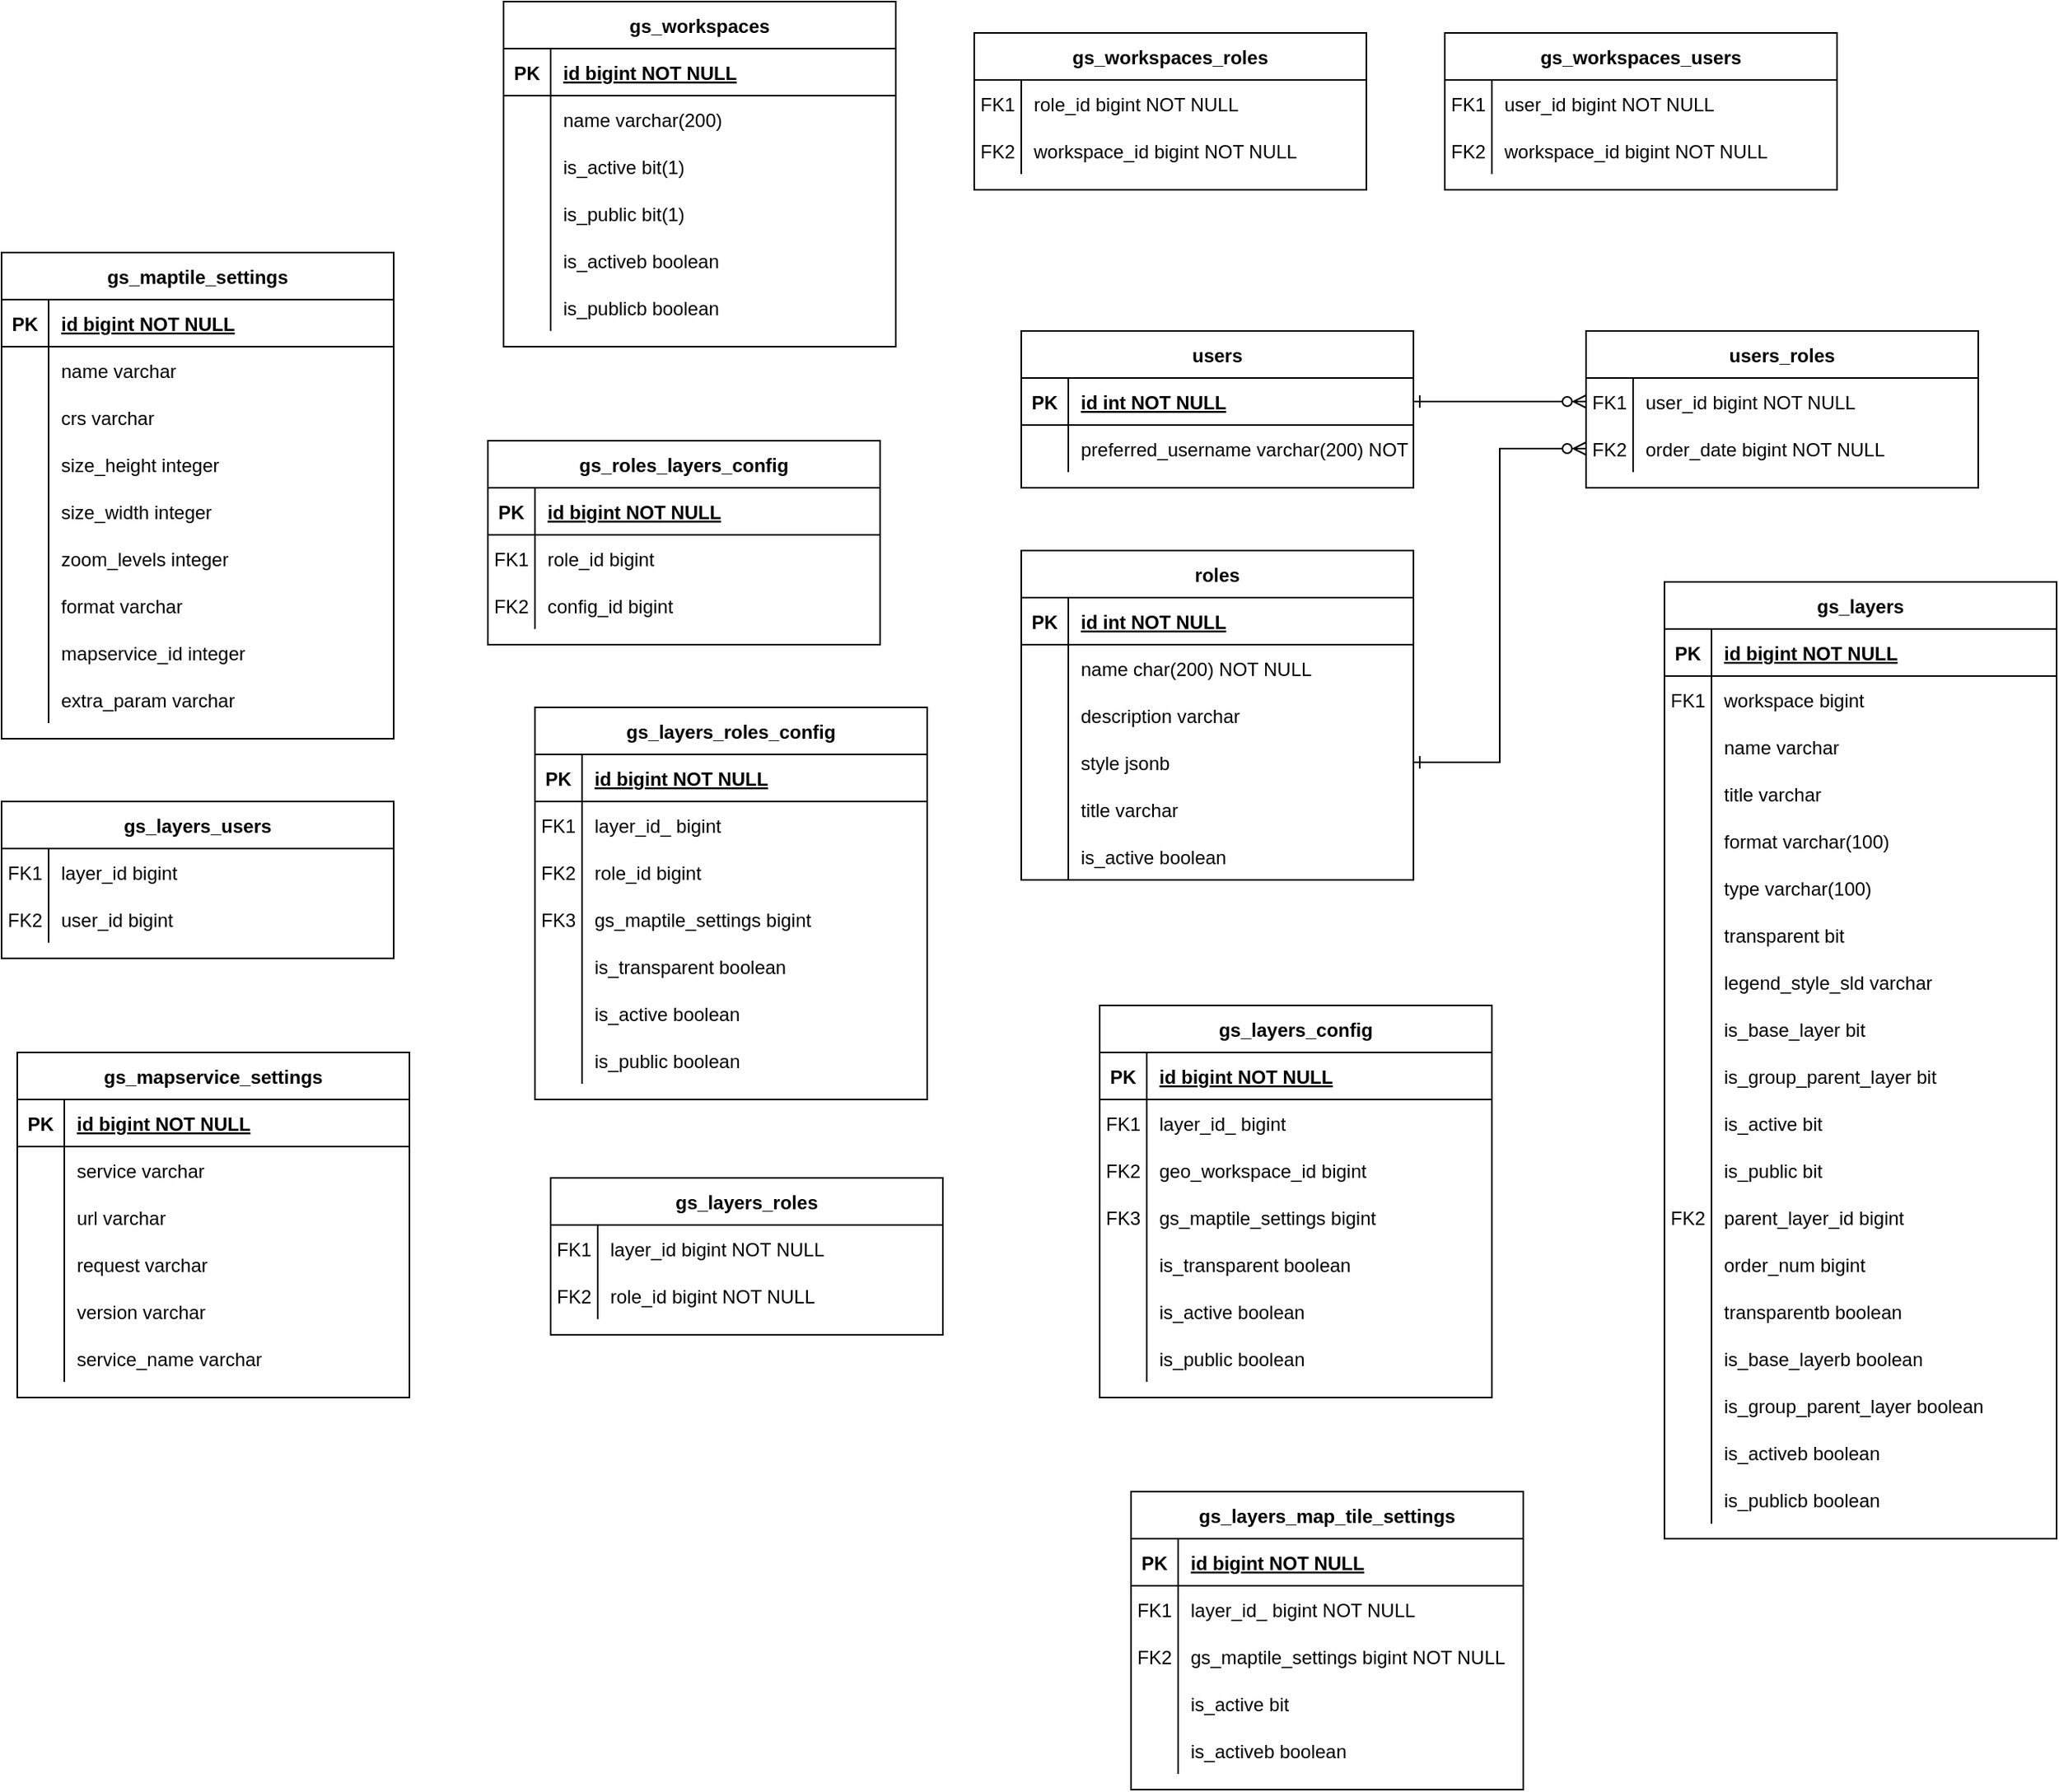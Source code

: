<mxfile version="20.3.2" type="github">
  <diagram id="R2lEEEUBdFMjLlhIrx00" name="Page-1">
    <mxGraphModel dx="2272" dy="1894" grid="1" gridSize="10" guides="1" tooltips="1" connect="1" arrows="1" fold="1" page="1" pageScale="1" pageWidth="850" pageHeight="1100" math="0" shadow="0" extFonts="Permanent Marker^https://fonts.googleapis.com/css?family=Permanent+Marker">
      <root>
        <mxCell id="0" />
        <mxCell id="1" parent="0" />
        <mxCell id="C-vyLk0tnHw3VtMMgP7b-1" value="" style="edgeStyle=entityRelationEdgeStyle;endArrow=ERzeroToMany;startArrow=ERone;endFill=1;startFill=0;" parent="1" source="C-vyLk0tnHw3VtMMgP7b-24" target="C-vyLk0tnHw3VtMMgP7b-6" edge="1">
          <mxGeometry width="100" height="100" relative="1" as="geometry">
            <mxPoint x="340" y="720" as="sourcePoint" />
            <mxPoint x="440" y="620" as="targetPoint" />
          </mxGeometry>
        </mxCell>
        <mxCell id="C-vyLk0tnHw3VtMMgP7b-2" value="users_roles" style="shape=table;startSize=30;container=1;collapsible=1;childLayout=tableLayout;fixedRows=1;rowLines=0;fontStyle=1;align=center;resizeLast=1;" parent="1" vertex="1">
          <mxGeometry x="400" y="120" width="250" height="100" as="geometry" />
        </mxCell>
        <mxCell id="C-vyLk0tnHw3VtMMgP7b-6" value="" style="shape=partialRectangle;collapsible=0;dropTarget=0;pointerEvents=0;fillColor=none;points=[[0,0.5],[1,0.5]];portConstraint=eastwest;top=0;left=0;right=0;bottom=0;" parent="C-vyLk0tnHw3VtMMgP7b-2" vertex="1">
          <mxGeometry y="30" width="250" height="30" as="geometry" />
        </mxCell>
        <mxCell id="C-vyLk0tnHw3VtMMgP7b-7" value="FK1" style="shape=partialRectangle;overflow=hidden;connectable=0;fillColor=none;top=0;left=0;bottom=0;right=0;" parent="C-vyLk0tnHw3VtMMgP7b-6" vertex="1">
          <mxGeometry width="30" height="30" as="geometry">
            <mxRectangle width="30" height="30" as="alternateBounds" />
          </mxGeometry>
        </mxCell>
        <mxCell id="C-vyLk0tnHw3VtMMgP7b-8" value="user_id bigint NOT NULL" style="shape=partialRectangle;overflow=hidden;connectable=0;fillColor=none;top=0;left=0;bottom=0;right=0;align=left;spacingLeft=6;" parent="C-vyLk0tnHw3VtMMgP7b-6" vertex="1">
          <mxGeometry x="30" width="220" height="30" as="geometry">
            <mxRectangle width="220" height="30" as="alternateBounds" />
          </mxGeometry>
        </mxCell>
        <mxCell id="C-vyLk0tnHw3VtMMgP7b-9" value="" style="shape=partialRectangle;collapsible=0;dropTarget=0;pointerEvents=0;fillColor=none;points=[[0,0.5],[1,0.5]];portConstraint=eastwest;top=0;left=0;right=0;bottom=0;" parent="C-vyLk0tnHw3VtMMgP7b-2" vertex="1">
          <mxGeometry y="60" width="250" height="30" as="geometry" />
        </mxCell>
        <mxCell id="C-vyLk0tnHw3VtMMgP7b-10" value="" style="shape=partialRectangle;overflow=hidden;connectable=0;fillColor=none;top=0;left=0;bottom=0;right=0;" parent="C-vyLk0tnHw3VtMMgP7b-9" vertex="1">
          <mxGeometry width="30" height="30" as="geometry">
            <mxRectangle width="30" height="30" as="alternateBounds" />
          </mxGeometry>
        </mxCell>
        <mxCell id="C-vyLk0tnHw3VtMMgP7b-11" value="order_date bigint NOT NULL" style="shape=partialRectangle;overflow=hidden;connectable=0;fillColor=none;top=0;left=0;bottom=0;right=0;align=left;spacingLeft=6;" parent="C-vyLk0tnHw3VtMMgP7b-9" vertex="1">
          <mxGeometry x="30" width="220" height="30" as="geometry">
            <mxRectangle width="220" height="30" as="alternateBounds" />
          </mxGeometry>
        </mxCell>
        <mxCell id="C-vyLk0tnHw3VtMMgP7b-13" value="gs_layers" style="shape=table;startSize=30;container=1;collapsible=1;childLayout=tableLayout;fixedRows=1;rowLines=0;fontStyle=1;align=center;resizeLast=1;" parent="1" vertex="1">
          <mxGeometry x="450" y="280" width="250" height="610" as="geometry" />
        </mxCell>
        <mxCell id="C-vyLk0tnHw3VtMMgP7b-14" value="" style="shape=partialRectangle;collapsible=0;dropTarget=0;pointerEvents=0;fillColor=none;points=[[0,0.5],[1,0.5]];portConstraint=eastwest;top=0;left=0;right=0;bottom=1;" parent="C-vyLk0tnHw3VtMMgP7b-13" vertex="1">
          <mxGeometry y="30" width="250" height="30" as="geometry" />
        </mxCell>
        <mxCell id="C-vyLk0tnHw3VtMMgP7b-15" value="PK" style="shape=partialRectangle;overflow=hidden;connectable=0;fillColor=none;top=0;left=0;bottom=0;right=0;fontStyle=1;" parent="C-vyLk0tnHw3VtMMgP7b-14" vertex="1">
          <mxGeometry width="30" height="30" as="geometry">
            <mxRectangle width="30" height="30" as="alternateBounds" />
          </mxGeometry>
        </mxCell>
        <mxCell id="C-vyLk0tnHw3VtMMgP7b-16" value="id bigint NOT NULL " style="shape=partialRectangle;overflow=hidden;connectable=0;fillColor=none;top=0;left=0;bottom=0;right=0;align=left;spacingLeft=6;fontStyle=5;" parent="C-vyLk0tnHw3VtMMgP7b-14" vertex="1">
          <mxGeometry x="30" width="220" height="30" as="geometry">
            <mxRectangle width="220" height="30" as="alternateBounds" />
          </mxGeometry>
        </mxCell>
        <mxCell id="C-vyLk0tnHw3VtMMgP7b-17" value="" style="shape=partialRectangle;collapsible=0;dropTarget=0;pointerEvents=0;fillColor=none;points=[[0,0.5],[1,0.5]];portConstraint=eastwest;top=0;left=0;right=0;bottom=0;" parent="C-vyLk0tnHw3VtMMgP7b-13" vertex="1">
          <mxGeometry y="60" width="250" height="30" as="geometry" />
        </mxCell>
        <mxCell id="C-vyLk0tnHw3VtMMgP7b-18" value="FK1" style="shape=partialRectangle;overflow=hidden;connectable=0;fillColor=none;top=0;left=0;bottom=0;right=0;" parent="C-vyLk0tnHw3VtMMgP7b-17" vertex="1">
          <mxGeometry width="30" height="30" as="geometry">
            <mxRectangle width="30" height="30" as="alternateBounds" />
          </mxGeometry>
        </mxCell>
        <mxCell id="C-vyLk0tnHw3VtMMgP7b-19" value="workspace bigint" style="shape=partialRectangle;overflow=hidden;connectable=0;fillColor=none;top=0;left=0;bottom=0;right=0;align=left;spacingLeft=6;" parent="C-vyLk0tnHw3VtMMgP7b-17" vertex="1">
          <mxGeometry x="30" width="220" height="30" as="geometry">
            <mxRectangle width="220" height="30" as="alternateBounds" />
          </mxGeometry>
        </mxCell>
        <mxCell id="C-vyLk0tnHw3VtMMgP7b-20" value="" style="shape=partialRectangle;collapsible=0;dropTarget=0;pointerEvents=0;fillColor=none;points=[[0,0.5],[1,0.5]];portConstraint=eastwest;top=0;left=0;right=0;bottom=0;" parent="C-vyLk0tnHw3VtMMgP7b-13" vertex="1">
          <mxGeometry y="90" width="250" height="30" as="geometry" />
        </mxCell>
        <mxCell id="C-vyLk0tnHw3VtMMgP7b-21" value="" style="shape=partialRectangle;overflow=hidden;connectable=0;fillColor=none;top=0;left=0;bottom=0;right=0;" parent="C-vyLk0tnHw3VtMMgP7b-20" vertex="1">
          <mxGeometry width="30" height="30" as="geometry">
            <mxRectangle width="30" height="30" as="alternateBounds" />
          </mxGeometry>
        </mxCell>
        <mxCell id="C-vyLk0tnHw3VtMMgP7b-22" value="name varchar" style="shape=partialRectangle;overflow=hidden;connectable=0;fillColor=none;top=0;left=0;bottom=0;right=0;align=left;spacingLeft=6;" parent="C-vyLk0tnHw3VtMMgP7b-20" vertex="1">
          <mxGeometry x="30" width="220" height="30" as="geometry">
            <mxRectangle width="220" height="30" as="alternateBounds" />
          </mxGeometry>
        </mxCell>
        <mxCell id="C-vyLk0tnHw3VtMMgP7b-23" value="users" style="shape=table;startSize=30;container=1;collapsible=1;childLayout=tableLayout;fixedRows=1;rowLines=0;fontStyle=1;align=center;resizeLast=1;" parent="1" vertex="1">
          <mxGeometry x="40" y="120" width="250" height="100" as="geometry" />
        </mxCell>
        <mxCell id="C-vyLk0tnHw3VtMMgP7b-24" value="" style="shape=partialRectangle;collapsible=0;dropTarget=0;pointerEvents=0;fillColor=none;points=[[0,0.5],[1,0.5]];portConstraint=eastwest;top=0;left=0;right=0;bottom=1;" parent="C-vyLk0tnHw3VtMMgP7b-23" vertex="1">
          <mxGeometry y="30" width="250" height="30" as="geometry" />
        </mxCell>
        <mxCell id="C-vyLk0tnHw3VtMMgP7b-25" value="PK" style="shape=partialRectangle;overflow=hidden;connectable=0;fillColor=none;top=0;left=0;bottom=0;right=0;fontStyle=1;" parent="C-vyLk0tnHw3VtMMgP7b-24" vertex="1">
          <mxGeometry width="30" height="30" as="geometry">
            <mxRectangle width="30" height="30" as="alternateBounds" />
          </mxGeometry>
        </mxCell>
        <mxCell id="C-vyLk0tnHw3VtMMgP7b-26" value="id int NOT NULL " style="shape=partialRectangle;overflow=hidden;connectable=0;fillColor=none;top=0;left=0;bottom=0;right=0;align=left;spacingLeft=6;fontStyle=5;" parent="C-vyLk0tnHw3VtMMgP7b-24" vertex="1">
          <mxGeometry x="30" width="220" height="30" as="geometry">
            <mxRectangle width="220" height="30" as="alternateBounds" />
          </mxGeometry>
        </mxCell>
        <mxCell id="C-vyLk0tnHw3VtMMgP7b-27" value="" style="shape=partialRectangle;collapsible=0;dropTarget=0;pointerEvents=0;fillColor=none;points=[[0,0.5],[1,0.5]];portConstraint=eastwest;top=0;left=0;right=0;bottom=0;" parent="C-vyLk0tnHw3VtMMgP7b-23" vertex="1">
          <mxGeometry y="60" width="250" height="30" as="geometry" />
        </mxCell>
        <mxCell id="C-vyLk0tnHw3VtMMgP7b-28" value="" style="shape=partialRectangle;overflow=hidden;connectable=0;fillColor=none;top=0;left=0;bottom=0;right=0;" parent="C-vyLk0tnHw3VtMMgP7b-27" vertex="1">
          <mxGeometry width="30" height="30" as="geometry">
            <mxRectangle width="30" height="30" as="alternateBounds" />
          </mxGeometry>
        </mxCell>
        <mxCell id="C-vyLk0tnHw3VtMMgP7b-29" value="preferred_username varchar(200) NOT NULL" style="shape=partialRectangle;overflow=hidden;connectable=0;fillColor=none;top=0;left=0;bottom=0;right=0;align=left;spacingLeft=6;" parent="C-vyLk0tnHw3VtMMgP7b-27" vertex="1">
          <mxGeometry x="30" width="220" height="30" as="geometry">
            <mxRectangle width="220" height="30" as="alternateBounds" />
          </mxGeometry>
        </mxCell>
        <mxCell id="dhcefUcwYZN5AuMNB3ZX-1" value="roles" style="shape=table;startSize=30;container=1;collapsible=1;childLayout=tableLayout;fixedRows=1;rowLines=0;fontStyle=1;align=center;resizeLast=1;" parent="1" vertex="1">
          <mxGeometry x="40" y="260" width="250" height="210" as="geometry" />
        </mxCell>
        <mxCell id="dhcefUcwYZN5AuMNB3ZX-2" value="" style="shape=partialRectangle;collapsible=0;dropTarget=0;pointerEvents=0;fillColor=none;points=[[0,0.5],[1,0.5]];portConstraint=eastwest;top=0;left=0;right=0;bottom=1;" parent="dhcefUcwYZN5AuMNB3ZX-1" vertex="1">
          <mxGeometry y="30" width="250" height="30" as="geometry" />
        </mxCell>
        <mxCell id="dhcefUcwYZN5AuMNB3ZX-3" value="PK" style="shape=partialRectangle;overflow=hidden;connectable=0;fillColor=none;top=0;left=0;bottom=0;right=0;fontStyle=1;" parent="dhcefUcwYZN5AuMNB3ZX-2" vertex="1">
          <mxGeometry width="30" height="30" as="geometry">
            <mxRectangle width="30" height="30" as="alternateBounds" />
          </mxGeometry>
        </mxCell>
        <mxCell id="dhcefUcwYZN5AuMNB3ZX-4" value="id int NOT NULL " style="shape=partialRectangle;overflow=hidden;connectable=0;fillColor=none;top=0;left=0;bottom=0;right=0;align=left;spacingLeft=6;fontStyle=5;" parent="dhcefUcwYZN5AuMNB3ZX-2" vertex="1">
          <mxGeometry x="30" width="220" height="30" as="geometry">
            <mxRectangle width="220" height="30" as="alternateBounds" />
          </mxGeometry>
        </mxCell>
        <mxCell id="dhcefUcwYZN5AuMNB3ZX-5" value="" style="shape=partialRectangle;collapsible=0;dropTarget=0;pointerEvents=0;fillColor=none;points=[[0,0.5],[1,0.5]];portConstraint=eastwest;top=0;left=0;right=0;bottom=0;" parent="dhcefUcwYZN5AuMNB3ZX-1" vertex="1">
          <mxGeometry y="60" width="250" height="30" as="geometry" />
        </mxCell>
        <mxCell id="dhcefUcwYZN5AuMNB3ZX-6" value="" style="shape=partialRectangle;overflow=hidden;connectable=0;fillColor=none;top=0;left=0;bottom=0;right=0;" parent="dhcefUcwYZN5AuMNB3ZX-5" vertex="1">
          <mxGeometry width="30" height="30" as="geometry">
            <mxRectangle width="30" height="30" as="alternateBounds" />
          </mxGeometry>
        </mxCell>
        <mxCell id="dhcefUcwYZN5AuMNB3ZX-7" value="name char(200) NOT NULL" style="shape=partialRectangle;overflow=hidden;connectable=0;fillColor=none;top=0;left=0;bottom=0;right=0;align=left;spacingLeft=6;rowspan=1;fillOpacity=100;" parent="dhcefUcwYZN5AuMNB3ZX-5" vertex="1">
          <mxGeometry x="30" width="220" height="30" as="geometry">
            <mxRectangle width="220" height="30" as="alternateBounds" />
          </mxGeometry>
        </mxCell>
        <mxCell id="dhcefUcwYZN5AuMNB3ZX-10" value="" style="shape=partialRectangle;collapsible=0;dropTarget=0;pointerEvents=0;fillColor=none;points=[[0,0.5],[1,0.5]];portConstraint=eastwest;top=0;left=0;right=0;bottom=0;" parent="1" vertex="1">
          <mxGeometry x="40" y="350" width="250" height="30" as="geometry" />
        </mxCell>
        <mxCell id="dhcefUcwYZN5AuMNB3ZX-11" value="" style="shape=partialRectangle;overflow=hidden;connectable=0;fillColor=none;top=0;left=0;bottom=0;right=0;" parent="dhcefUcwYZN5AuMNB3ZX-10" vertex="1">
          <mxGeometry width="30" height="30" as="geometry">
            <mxRectangle width="30" height="30" as="alternateBounds" />
          </mxGeometry>
        </mxCell>
        <mxCell id="dhcefUcwYZN5AuMNB3ZX-12" value="description varchar" style="shape=partialRectangle;overflow=hidden;connectable=0;fillColor=none;top=0;left=1;bottom=0;right=0;align=left;spacingLeft=6;rowspan=1;fillOpacity=100;" parent="dhcefUcwYZN5AuMNB3ZX-10" vertex="1">
          <mxGeometry x="30" width="220" height="30" as="geometry">
            <mxRectangle width="220" height="30" as="alternateBounds" />
          </mxGeometry>
        </mxCell>
        <mxCell id="dhcefUcwYZN5AuMNB3ZX-28" style="edgeStyle=orthogonalEdgeStyle;rounded=0;orthogonalLoop=1;jettySize=auto;html=1;startArrow=ERone;startFill=0;endArrow=ERzeroToMany;endFill=0;" parent="1" source="dhcefUcwYZN5AuMNB3ZX-13" target="C-vyLk0tnHw3VtMMgP7b-9" edge="1">
          <mxGeometry relative="1" as="geometry" />
        </mxCell>
        <mxCell id="dhcefUcwYZN5AuMNB3ZX-13" value="" style="shape=partialRectangle;collapsible=0;dropTarget=0;pointerEvents=0;fillColor=none;points=[[0,0.5],[1,0.5]];portConstraint=eastwest;top=0;left=0;right=0;bottom=0;" parent="1" vertex="1">
          <mxGeometry x="40" y="380" width="250" height="30" as="geometry" />
        </mxCell>
        <mxCell id="dhcefUcwYZN5AuMNB3ZX-14" value="" style="shape=partialRectangle;overflow=hidden;connectable=0;fillColor=none;top=0;left=0;bottom=0;right=0;" parent="dhcefUcwYZN5AuMNB3ZX-13" vertex="1">
          <mxGeometry width="30" height="30" as="geometry">
            <mxRectangle width="30" height="30" as="alternateBounds" />
          </mxGeometry>
        </mxCell>
        <mxCell id="dhcefUcwYZN5AuMNB3ZX-15" value="style jsonb" style="shape=partialRectangle;overflow=hidden;connectable=0;fillColor=none;top=0;left=1;bottom=0;right=0;align=left;spacingLeft=6;rowspan=1;fillOpacity=100;" parent="dhcefUcwYZN5AuMNB3ZX-13" vertex="1">
          <mxGeometry x="30" width="220" height="30" as="geometry">
            <mxRectangle width="220" height="30" as="alternateBounds" />
          </mxGeometry>
        </mxCell>
        <mxCell id="dhcefUcwYZN5AuMNB3ZX-16" value="" style="shape=partialRectangle;collapsible=0;dropTarget=0;pointerEvents=0;fillColor=none;points=[[0,0.5],[1,0.5]];portConstraint=eastwest;top=0;left=0;right=0;bottom=0;" parent="1" vertex="1">
          <mxGeometry x="40" y="410" width="250" height="30" as="geometry" />
        </mxCell>
        <mxCell id="dhcefUcwYZN5AuMNB3ZX-17" value="" style="shape=partialRectangle;overflow=hidden;connectable=0;fillColor=none;top=0;left=0;bottom=0;right=0;" parent="dhcefUcwYZN5AuMNB3ZX-16" vertex="1">
          <mxGeometry width="30" height="30" as="geometry">
            <mxRectangle width="30" height="30" as="alternateBounds" />
          </mxGeometry>
        </mxCell>
        <mxCell id="dhcefUcwYZN5AuMNB3ZX-18" value="title varchar" style="shape=partialRectangle;overflow=hidden;connectable=0;fillColor=none;top=0;left=1;bottom=0;right=0;align=left;spacingLeft=6;rowspan=1;fillOpacity=100;" parent="dhcefUcwYZN5AuMNB3ZX-16" vertex="1">
          <mxGeometry x="30" width="220" height="30" as="geometry">
            <mxRectangle width="220" height="30" as="alternateBounds" />
          </mxGeometry>
        </mxCell>
        <mxCell id="dhcefUcwYZN5AuMNB3ZX-19" value="" style="shape=partialRectangle;collapsible=0;dropTarget=0;pointerEvents=0;fillColor=none;points=[[0,0.5],[1,0.5]];portConstraint=eastwest;top=0;left=0;right=0;bottom=0;" parent="1" vertex="1">
          <mxGeometry x="40" y="440" width="250" height="30" as="geometry" />
        </mxCell>
        <mxCell id="dhcefUcwYZN5AuMNB3ZX-20" value="" style="shape=partialRectangle;overflow=hidden;connectable=0;fillColor=none;top=0;left=0;bottom=0;right=0;" parent="dhcefUcwYZN5AuMNB3ZX-19" vertex="1">
          <mxGeometry width="30" height="30" as="geometry">
            <mxRectangle width="30" height="30" as="alternateBounds" />
          </mxGeometry>
        </mxCell>
        <mxCell id="dhcefUcwYZN5AuMNB3ZX-21" value="is_active boolean" style="shape=partialRectangle;overflow=hidden;connectable=0;fillColor=none;top=0;left=1;bottom=0;right=0;align=left;spacingLeft=6;rowspan=1;fillOpacity=100;" parent="dhcefUcwYZN5AuMNB3ZX-19" vertex="1">
          <mxGeometry x="30" width="220" height="30" as="geometry">
            <mxRectangle width="220" height="30" as="alternateBounds" />
          </mxGeometry>
        </mxCell>
        <mxCell id="dhcefUcwYZN5AuMNB3ZX-22" value="FK2" style="shape=partialRectangle;overflow=hidden;connectable=0;fillColor=none;top=0;left=0;bottom=0;right=0;" parent="1" vertex="1">
          <mxGeometry x="400" y="180" width="30" height="30" as="geometry">
            <mxRectangle width="30" height="30" as="alternateBounds" />
          </mxGeometry>
        </mxCell>
        <mxCell id="dhcefUcwYZN5AuMNB3ZX-29" value="" style="shape=partialRectangle;collapsible=0;dropTarget=0;pointerEvents=0;fillColor=none;points=[[0,0.5],[1,0.5]];portConstraint=eastwest;top=0;left=0;right=0;bottom=0;" parent="1" vertex="1">
          <mxGeometry x="450" y="400" width="250" height="30" as="geometry" />
        </mxCell>
        <mxCell id="dhcefUcwYZN5AuMNB3ZX-30" value="" style="shape=partialRectangle;overflow=hidden;connectable=0;fillColor=none;top=0;left=0;bottom=0;right=0;" parent="dhcefUcwYZN5AuMNB3ZX-29" vertex="1">
          <mxGeometry width="30" height="30" as="geometry">
            <mxRectangle width="30" height="30" as="alternateBounds" />
          </mxGeometry>
        </mxCell>
        <mxCell id="dhcefUcwYZN5AuMNB3ZX-31" value="title varchar" style="shape=partialRectangle;overflow=hidden;connectable=0;fillColor=none;top=0;left=1;bottom=0;right=0;align=left;spacingLeft=6;" parent="dhcefUcwYZN5AuMNB3ZX-29" vertex="1">
          <mxGeometry x="30" width="220" height="30" as="geometry">
            <mxRectangle width="220" height="30" as="alternateBounds" />
          </mxGeometry>
        </mxCell>
        <mxCell id="dhcefUcwYZN5AuMNB3ZX-32" value="" style="shape=partialRectangle;collapsible=0;dropTarget=0;pointerEvents=0;fillColor=none;points=[[0,0.5],[1,0.5]];portConstraint=eastwest;top=0;left=0;right=0;bottom=0;" parent="1" vertex="1">
          <mxGeometry x="450" y="430" width="250" height="30" as="geometry" />
        </mxCell>
        <mxCell id="dhcefUcwYZN5AuMNB3ZX-33" value="" style="shape=partialRectangle;overflow=hidden;connectable=0;fillColor=none;top=0;left=0;bottom=0;right=0;" parent="dhcefUcwYZN5AuMNB3ZX-32" vertex="1">
          <mxGeometry width="30" height="30" as="geometry">
            <mxRectangle width="30" height="30" as="alternateBounds" />
          </mxGeometry>
        </mxCell>
        <mxCell id="dhcefUcwYZN5AuMNB3ZX-34" value="format varchar(100)" style="shape=partialRectangle;overflow=hidden;connectable=0;fillColor=none;top=0;left=1;bottom=0;right=0;align=left;spacingLeft=6;" parent="dhcefUcwYZN5AuMNB3ZX-32" vertex="1">
          <mxGeometry x="30" width="220" height="30" as="geometry">
            <mxRectangle width="220" height="30" as="alternateBounds" />
          </mxGeometry>
        </mxCell>
        <mxCell id="dhcefUcwYZN5AuMNB3ZX-35" value="" style="shape=partialRectangle;collapsible=0;dropTarget=0;pointerEvents=0;fillColor=none;points=[[0,0.5],[1,0.5]];portConstraint=eastwest;top=0;left=0;right=0;bottom=0;" parent="1" vertex="1">
          <mxGeometry x="450" y="460" width="250" height="30" as="geometry" />
        </mxCell>
        <mxCell id="dhcefUcwYZN5AuMNB3ZX-36" value="" style="shape=partialRectangle;overflow=hidden;connectable=0;fillColor=none;top=0;left=0;bottom=0;right=0;" parent="dhcefUcwYZN5AuMNB3ZX-35" vertex="1">
          <mxGeometry width="30" height="30" as="geometry">
            <mxRectangle width="30" height="30" as="alternateBounds" />
          </mxGeometry>
        </mxCell>
        <mxCell id="dhcefUcwYZN5AuMNB3ZX-37" value="type varchar(100)" style="shape=partialRectangle;overflow=hidden;connectable=0;fillColor=none;top=0;left=1;bottom=0;right=0;align=left;spacingLeft=6;" parent="dhcefUcwYZN5AuMNB3ZX-35" vertex="1">
          <mxGeometry x="30" width="220" height="30" as="geometry">
            <mxRectangle width="220" height="30" as="alternateBounds" />
          </mxGeometry>
        </mxCell>
        <mxCell id="dhcefUcwYZN5AuMNB3ZX-38" value="" style="shape=partialRectangle;collapsible=0;dropTarget=0;pointerEvents=0;fillColor=none;points=[[0,0.5],[1,0.5]];portConstraint=eastwest;top=0;left=0;right=0;bottom=0;" parent="1" vertex="1">
          <mxGeometry x="450" y="490" width="250" height="30" as="geometry" />
        </mxCell>
        <mxCell id="dhcefUcwYZN5AuMNB3ZX-39" value="" style="shape=partialRectangle;overflow=hidden;connectable=0;fillColor=none;top=0;left=0;bottom=0;right=0;" parent="dhcefUcwYZN5AuMNB3ZX-38" vertex="1">
          <mxGeometry width="30" height="30" as="geometry">
            <mxRectangle width="30" height="30" as="alternateBounds" />
          </mxGeometry>
        </mxCell>
        <mxCell id="dhcefUcwYZN5AuMNB3ZX-40" value="transparent bit" style="shape=partialRectangle;overflow=hidden;connectable=0;fillColor=none;top=0;left=1;bottom=0;right=0;align=left;spacingLeft=6;" parent="dhcefUcwYZN5AuMNB3ZX-38" vertex="1">
          <mxGeometry x="30" width="220" height="30" as="geometry">
            <mxRectangle width="220" height="30" as="alternateBounds" />
          </mxGeometry>
        </mxCell>
        <mxCell id="dhcefUcwYZN5AuMNB3ZX-41" value="" style="shape=partialRectangle;collapsible=0;dropTarget=0;pointerEvents=0;fillColor=none;points=[[0,0.5],[1,0.5]];portConstraint=eastwest;top=0;left=0;right=0;bottom=0;" parent="1" vertex="1">
          <mxGeometry x="450" y="520" width="250" height="30" as="geometry" />
        </mxCell>
        <mxCell id="dhcefUcwYZN5AuMNB3ZX-42" value="" style="shape=partialRectangle;overflow=hidden;connectable=0;fillColor=none;top=0;left=0;bottom=0;right=0;" parent="dhcefUcwYZN5AuMNB3ZX-41" vertex="1">
          <mxGeometry width="30" height="30" as="geometry">
            <mxRectangle width="30" height="30" as="alternateBounds" />
          </mxGeometry>
        </mxCell>
        <mxCell id="dhcefUcwYZN5AuMNB3ZX-43" value="legend_style_sld varchar" style="shape=partialRectangle;overflow=hidden;connectable=0;fillColor=none;top=0;left=1;bottom=0;right=0;align=left;spacingLeft=6;" parent="dhcefUcwYZN5AuMNB3ZX-41" vertex="1">
          <mxGeometry x="30" width="220" height="30" as="geometry">
            <mxRectangle width="220" height="30" as="alternateBounds" />
          </mxGeometry>
        </mxCell>
        <mxCell id="dhcefUcwYZN5AuMNB3ZX-44" value="" style="shape=partialRectangle;collapsible=0;dropTarget=0;pointerEvents=0;fillColor=none;points=[[0,0.5],[1,0.5]];portConstraint=eastwest;top=0;left=0;right=0;bottom=0;" parent="1" vertex="1">
          <mxGeometry x="450" y="550" width="250" height="30" as="geometry" />
        </mxCell>
        <mxCell id="dhcefUcwYZN5AuMNB3ZX-45" value="" style="shape=partialRectangle;overflow=hidden;connectable=0;fillColor=none;top=0;left=0;bottom=0;right=0;" parent="dhcefUcwYZN5AuMNB3ZX-44" vertex="1">
          <mxGeometry width="30" height="30" as="geometry">
            <mxRectangle width="30" height="30" as="alternateBounds" />
          </mxGeometry>
        </mxCell>
        <mxCell id="dhcefUcwYZN5AuMNB3ZX-46" value="is_base_layer bit" style="shape=partialRectangle;overflow=hidden;connectable=0;fillColor=none;top=0;left=1;bottom=0;right=0;align=left;spacingLeft=6;" parent="dhcefUcwYZN5AuMNB3ZX-44" vertex="1">
          <mxGeometry x="30" width="220" height="30" as="geometry">
            <mxRectangle width="220" height="30" as="alternateBounds" />
          </mxGeometry>
        </mxCell>
        <mxCell id="dhcefUcwYZN5AuMNB3ZX-47" value="" style="shape=partialRectangle;collapsible=0;dropTarget=0;pointerEvents=0;fillColor=none;points=[[0,0.5],[1,0.5]];portConstraint=eastwest;top=0;left=0;right=0;bottom=0;" parent="1" vertex="1">
          <mxGeometry x="450" y="580" width="250" height="30" as="geometry" />
        </mxCell>
        <mxCell id="dhcefUcwYZN5AuMNB3ZX-48" value="" style="shape=partialRectangle;overflow=hidden;connectable=0;fillColor=none;top=0;left=0;bottom=0;right=0;" parent="dhcefUcwYZN5AuMNB3ZX-47" vertex="1">
          <mxGeometry width="30" height="30" as="geometry">
            <mxRectangle width="30" height="30" as="alternateBounds" />
          </mxGeometry>
        </mxCell>
        <mxCell id="dhcefUcwYZN5AuMNB3ZX-49" value="is_group_parent_layer bit" style="shape=partialRectangle;overflow=hidden;connectable=0;fillColor=none;top=0;left=1;bottom=0;right=0;align=left;spacingLeft=6;" parent="dhcefUcwYZN5AuMNB3ZX-47" vertex="1">
          <mxGeometry x="30" width="220" height="30" as="geometry">
            <mxRectangle width="220" height="30" as="alternateBounds" />
          </mxGeometry>
        </mxCell>
        <mxCell id="dhcefUcwYZN5AuMNB3ZX-50" value="" style="shape=partialRectangle;collapsible=0;dropTarget=0;pointerEvents=0;fillColor=none;points=[[0,0.5],[1,0.5]];portConstraint=eastwest;top=0;left=0;right=0;bottom=0;" parent="1" vertex="1">
          <mxGeometry x="450" y="610" width="250" height="30" as="geometry" />
        </mxCell>
        <mxCell id="dhcefUcwYZN5AuMNB3ZX-51" value="" style="shape=partialRectangle;overflow=hidden;connectable=0;fillColor=none;top=0;left=0;bottom=0;right=0;" parent="dhcefUcwYZN5AuMNB3ZX-50" vertex="1">
          <mxGeometry width="30" height="30" as="geometry">
            <mxRectangle width="30" height="30" as="alternateBounds" />
          </mxGeometry>
        </mxCell>
        <mxCell id="dhcefUcwYZN5AuMNB3ZX-52" value="is_active bit" style="shape=partialRectangle;overflow=hidden;connectable=0;fillColor=none;top=0;left=1;bottom=0;right=0;align=left;spacingLeft=6;" parent="dhcefUcwYZN5AuMNB3ZX-50" vertex="1">
          <mxGeometry x="30" width="220" height="30" as="geometry">
            <mxRectangle width="220" height="30" as="alternateBounds" />
          </mxGeometry>
        </mxCell>
        <mxCell id="dhcefUcwYZN5AuMNB3ZX-53" value="" style="shape=partialRectangle;collapsible=0;dropTarget=0;pointerEvents=0;fillColor=none;points=[[0,0.5],[1,0.5]];portConstraint=eastwest;top=0;left=0;right=0;bottom=0;" parent="1" vertex="1">
          <mxGeometry x="450" y="640" width="250" height="30" as="geometry" />
        </mxCell>
        <mxCell id="dhcefUcwYZN5AuMNB3ZX-54" value="" style="shape=partialRectangle;overflow=hidden;connectable=0;fillColor=none;top=0;left=0;bottom=0;right=0;" parent="dhcefUcwYZN5AuMNB3ZX-53" vertex="1">
          <mxGeometry width="30" height="30" as="geometry">
            <mxRectangle width="30" height="30" as="alternateBounds" />
          </mxGeometry>
        </mxCell>
        <mxCell id="dhcefUcwYZN5AuMNB3ZX-55" value="is_public bit" style="shape=partialRectangle;overflow=hidden;connectable=0;fillColor=none;top=0;left=1;bottom=0;right=0;align=left;spacingLeft=6;" parent="dhcefUcwYZN5AuMNB3ZX-53" vertex="1">
          <mxGeometry x="30" width="220" height="30" as="geometry">
            <mxRectangle width="220" height="30" as="alternateBounds" />
          </mxGeometry>
        </mxCell>
        <mxCell id="dhcefUcwYZN5AuMNB3ZX-56" value="" style="shape=partialRectangle;collapsible=0;dropTarget=0;pointerEvents=0;fillColor=none;points=[[0,0.5],[1,0.5]];portConstraint=eastwest;top=0;left=0;right=0;bottom=0;" parent="1" vertex="1">
          <mxGeometry x="450" y="670" width="250" height="30" as="geometry" />
        </mxCell>
        <mxCell id="dhcefUcwYZN5AuMNB3ZX-57" value="" style="shape=partialRectangle;overflow=hidden;connectable=0;fillColor=none;top=0;left=0;bottom=0;right=0;" parent="dhcefUcwYZN5AuMNB3ZX-56" vertex="1">
          <mxGeometry width="30" height="30" as="geometry">
            <mxRectangle width="30" height="30" as="alternateBounds" />
          </mxGeometry>
        </mxCell>
        <mxCell id="dhcefUcwYZN5AuMNB3ZX-58" value="parent_layer_id bigint" style="shape=partialRectangle;overflow=hidden;connectable=0;fillColor=none;top=0;left=1;bottom=0;right=0;align=left;spacingLeft=6;" parent="dhcefUcwYZN5AuMNB3ZX-56" vertex="1">
          <mxGeometry x="30" width="220" height="30" as="geometry">
            <mxRectangle width="220" height="30" as="alternateBounds" />
          </mxGeometry>
        </mxCell>
        <mxCell id="dhcefUcwYZN5AuMNB3ZX-59" value="FK2" style="shape=partialRectangle;overflow=hidden;connectable=0;fillColor=none;top=0;left=0;bottom=0;right=0;" parent="1" vertex="1">
          <mxGeometry x="450" y="670" width="30" height="30" as="geometry">
            <mxRectangle width="30" height="30" as="alternateBounds" />
          </mxGeometry>
        </mxCell>
        <mxCell id="dhcefUcwYZN5AuMNB3ZX-60" value="" style="shape=partialRectangle;collapsible=0;dropTarget=0;pointerEvents=0;fillColor=none;points=[[0,0.5],[1,0.5]];portConstraint=eastwest;top=0;left=0;right=0;bottom=0;" parent="1" vertex="1">
          <mxGeometry x="450" y="700" width="250" height="30" as="geometry" />
        </mxCell>
        <mxCell id="dhcefUcwYZN5AuMNB3ZX-61" value="" style="shape=partialRectangle;overflow=hidden;connectable=0;fillColor=none;top=0;left=0;bottom=0;right=0;" parent="dhcefUcwYZN5AuMNB3ZX-60" vertex="1">
          <mxGeometry width="30" height="30" as="geometry">
            <mxRectangle width="30" height="30" as="alternateBounds" />
          </mxGeometry>
        </mxCell>
        <mxCell id="dhcefUcwYZN5AuMNB3ZX-62" value="order_num bigint" style="shape=partialRectangle;overflow=hidden;connectable=0;fillColor=none;top=0;left=1;bottom=0;right=0;align=left;spacingLeft=6;" parent="dhcefUcwYZN5AuMNB3ZX-60" vertex="1">
          <mxGeometry x="30" width="220" height="30" as="geometry">
            <mxRectangle width="220" height="30" as="alternateBounds" />
          </mxGeometry>
        </mxCell>
        <mxCell id="dhcefUcwYZN5AuMNB3ZX-63" value="" style="shape=partialRectangle;collapsible=0;dropTarget=0;pointerEvents=0;fillColor=none;points=[[0,0.5],[1,0.5]];portConstraint=eastwest;top=0;left=0;right=0;bottom=0;" parent="1" vertex="1">
          <mxGeometry x="450" y="730" width="250" height="30" as="geometry" />
        </mxCell>
        <mxCell id="dhcefUcwYZN5AuMNB3ZX-64" value="" style="shape=partialRectangle;overflow=hidden;connectable=0;fillColor=none;top=0;left=0;bottom=0;right=0;" parent="dhcefUcwYZN5AuMNB3ZX-63" vertex="1">
          <mxGeometry width="30" height="30" as="geometry">
            <mxRectangle width="30" height="30" as="alternateBounds" />
          </mxGeometry>
        </mxCell>
        <mxCell id="dhcefUcwYZN5AuMNB3ZX-65" value="transparentb boolean" style="shape=partialRectangle;overflow=hidden;connectable=0;fillColor=none;top=0;left=1;bottom=0;right=0;align=left;spacingLeft=6;" parent="dhcefUcwYZN5AuMNB3ZX-63" vertex="1">
          <mxGeometry x="30" width="220" height="30" as="geometry">
            <mxRectangle width="220" height="30" as="alternateBounds" />
          </mxGeometry>
        </mxCell>
        <mxCell id="dhcefUcwYZN5AuMNB3ZX-66" value="" style="shape=partialRectangle;collapsible=0;dropTarget=0;pointerEvents=0;fillColor=none;points=[[0,0.5],[1,0.5]];portConstraint=eastwest;top=0;left=0;right=0;bottom=0;" parent="1" vertex="1">
          <mxGeometry x="450" y="760" width="250" height="30" as="geometry" />
        </mxCell>
        <mxCell id="dhcefUcwYZN5AuMNB3ZX-67" value="" style="shape=partialRectangle;overflow=hidden;connectable=0;fillColor=none;top=0;left=0;bottom=0;right=0;" parent="dhcefUcwYZN5AuMNB3ZX-66" vertex="1">
          <mxGeometry width="30" height="30" as="geometry">
            <mxRectangle width="30" height="30" as="alternateBounds" />
          </mxGeometry>
        </mxCell>
        <mxCell id="dhcefUcwYZN5AuMNB3ZX-68" value="is_base_layerb boolean" style="shape=partialRectangle;overflow=hidden;connectable=0;fillColor=none;top=0;left=1;bottom=0;right=0;align=left;spacingLeft=6;" parent="dhcefUcwYZN5AuMNB3ZX-66" vertex="1">
          <mxGeometry x="30" width="220" height="30" as="geometry">
            <mxRectangle width="220" height="30" as="alternateBounds" />
          </mxGeometry>
        </mxCell>
        <mxCell id="dhcefUcwYZN5AuMNB3ZX-69" value="" style="shape=partialRectangle;collapsible=0;dropTarget=0;pointerEvents=0;fillColor=none;points=[[0,0.5],[1,0.5]];portConstraint=eastwest;top=0;left=0;right=0;bottom=0;" parent="1" vertex="1">
          <mxGeometry x="450" y="790" width="250" height="30" as="geometry" />
        </mxCell>
        <mxCell id="dhcefUcwYZN5AuMNB3ZX-70" value="" style="shape=partialRectangle;overflow=hidden;connectable=0;fillColor=none;top=0;left=0;bottom=0;right=0;" parent="dhcefUcwYZN5AuMNB3ZX-69" vertex="1">
          <mxGeometry width="30" height="30" as="geometry">
            <mxRectangle width="30" height="30" as="alternateBounds" />
          </mxGeometry>
        </mxCell>
        <mxCell id="dhcefUcwYZN5AuMNB3ZX-71" value="is_group_parent_layer boolean" style="shape=partialRectangle;overflow=hidden;connectable=0;fillColor=none;top=0;left=1;bottom=0;right=0;align=left;spacingLeft=6;" parent="dhcefUcwYZN5AuMNB3ZX-69" vertex="1">
          <mxGeometry x="30" width="220" height="30" as="geometry">
            <mxRectangle width="220" height="30" as="alternateBounds" />
          </mxGeometry>
        </mxCell>
        <mxCell id="dhcefUcwYZN5AuMNB3ZX-72" value="" style="shape=partialRectangle;collapsible=0;dropTarget=0;pointerEvents=0;fillColor=none;points=[[0,0.5],[1,0.5]];portConstraint=eastwest;top=0;left=0;right=0;bottom=0;" parent="1" vertex="1">
          <mxGeometry x="450" y="820" width="250" height="30" as="geometry" />
        </mxCell>
        <mxCell id="dhcefUcwYZN5AuMNB3ZX-73" value="" style="shape=partialRectangle;overflow=hidden;connectable=0;fillColor=none;top=0;left=0;bottom=0;right=0;" parent="dhcefUcwYZN5AuMNB3ZX-72" vertex="1">
          <mxGeometry width="30" height="30" as="geometry">
            <mxRectangle width="30" height="30" as="alternateBounds" />
          </mxGeometry>
        </mxCell>
        <mxCell id="dhcefUcwYZN5AuMNB3ZX-74" value="is_activeb boolean" style="shape=partialRectangle;overflow=hidden;connectable=0;fillColor=none;top=0;left=1;bottom=0;right=0;align=left;spacingLeft=6;" parent="dhcefUcwYZN5AuMNB3ZX-72" vertex="1">
          <mxGeometry x="30" width="220" height="30" as="geometry">
            <mxRectangle width="220" height="30" as="alternateBounds" />
          </mxGeometry>
        </mxCell>
        <mxCell id="dhcefUcwYZN5AuMNB3ZX-75" value="" style="shape=partialRectangle;collapsible=0;dropTarget=0;pointerEvents=0;fillColor=none;points=[[0,0.5],[1,0.5]];portConstraint=eastwest;top=0;left=0;right=0;bottom=0;" parent="1" vertex="1">
          <mxGeometry x="450" y="850" width="250" height="30" as="geometry" />
        </mxCell>
        <mxCell id="dhcefUcwYZN5AuMNB3ZX-76" value="" style="shape=partialRectangle;overflow=hidden;connectable=0;fillColor=none;top=0;left=0;bottom=0;right=0;" parent="dhcefUcwYZN5AuMNB3ZX-75" vertex="1">
          <mxGeometry width="30" height="30" as="geometry">
            <mxRectangle width="30" height="30" as="alternateBounds" />
          </mxGeometry>
        </mxCell>
        <mxCell id="dhcefUcwYZN5AuMNB3ZX-77" value="is_publicb boolean" style="shape=partialRectangle;overflow=hidden;connectable=0;fillColor=none;top=0;left=1;bottom=0;right=0;align=left;spacingLeft=6;" parent="dhcefUcwYZN5AuMNB3ZX-75" vertex="1">
          <mxGeometry x="30" width="220" height="30" as="geometry">
            <mxRectangle width="220" height="30" as="alternateBounds" />
          </mxGeometry>
        </mxCell>
        <object label="gs_layers_config" фыв="фыв" id="4T5B86G8x2Q3nE9Dheab-1">
          <mxCell style="shape=table;startSize=30;container=1;collapsible=1;childLayout=tableLayout;fixedRows=1;rowLines=0;fontStyle=1;align=center;resizeLast=1;" vertex="1" parent="1">
            <mxGeometry x="90" y="550" width="250" height="250" as="geometry" />
          </mxCell>
        </object>
        <mxCell id="4T5B86G8x2Q3nE9Dheab-2" value="" style="shape=partialRectangle;collapsible=0;dropTarget=0;pointerEvents=0;fillColor=none;points=[[0,0.5],[1,0.5]];portConstraint=eastwest;top=0;left=0;right=0;bottom=1;" vertex="1" parent="4T5B86G8x2Q3nE9Dheab-1">
          <mxGeometry y="30" width="250" height="30" as="geometry" />
        </mxCell>
        <mxCell id="4T5B86G8x2Q3nE9Dheab-3" value="PK" style="shape=partialRectangle;overflow=hidden;connectable=0;fillColor=none;top=0;left=0;bottom=0;right=0;fontStyle=1;" vertex="1" parent="4T5B86G8x2Q3nE9Dheab-2">
          <mxGeometry width="30" height="30" as="geometry">
            <mxRectangle width="30" height="30" as="alternateBounds" />
          </mxGeometry>
        </mxCell>
        <mxCell id="4T5B86G8x2Q3nE9Dheab-4" value="id bigint NOT NULL " style="shape=partialRectangle;overflow=hidden;connectable=0;fillColor=none;top=0;left=0;bottom=0;right=0;align=left;spacingLeft=6;fontStyle=5;" vertex="1" parent="4T5B86G8x2Q3nE9Dheab-2">
          <mxGeometry x="30" width="220" height="30" as="geometry">
            <mxRectangle width="220" height="30" as="alternateBounds" />
          </mxGeometry>
        </mxCell>
        <mxCell id="4T5B86G8x2Q3nE9Dheab-5" value="" style="shape=partialRectangle;collapsible=0;dropTarget=0;pointerEvents=0;fillColor=none;points=[[0,0.5],[1,0.5]];portConstraint=eastwest;top=0;left=0;right=0;bottom=0;" vertex="1" parent="4T5B86G8x2Q3nE9Dheab-1">
          <mxGeometry y="60" width="250" height="30" as="geometry" />
        </mxCell>
        <mxCell id="4T5B86G8x2Q3nE9Dheab-6" value="FK1" style="shape=partialRectangle;overflow=hidden;connectable=0;fillColor=none;top=0;left=0;bottom=0;right=0;" vertex="1" parent="4T5B86G8x2Q3nE9Dheab-5">
          <mxGeometry width="30" height="30" as="geometry">
            <mxRectangle width="30" height="30" as="alternateBounds" />
          </mxGeometry>
        </mxCell>
        <mxCell id="4T5B86G8x2Q3nE9Dheab-7" value="layer_id_ bigint" style="shape=partialRectangle;overflow=hidden;connectable=0;fillColor=none;top=0;left=0;bottom=0;right=0;align=left;spacingLeft=6;" vertex="1" parent="4T5B86G8x2Q3nE9Dheab-5">
          <mxGeometry x="30" width="220" height="30" as="geometry">
            <mxRectangle width="220" height="30" as="alternateBounds" />
          </mxGeometry>
        </mxCell>
        <mxCell id="4T5B86G8x2Q3nE9Dheab-8" value="" style="shape=partialRectangle;collapsible=0;dropTarget=0;pointerEvents=0;fillColor=none;points=[[0,0.5],[1,0.5]];portConstraint=eastwest;top=0;left=0;right=0;bottom=0;" vertex="1" parent="4T5B86G8x2Q3nE9Dheab-1">
          <mxGeometry y="90" width="250" height="30" as="geometry" />
        </mxCell>
        <mxCell id="4T5B86G8x2Q3nE9Dheab-9" value="FK2" style="shape=partialRectangle;overflow=hidden;connectable=0;fillColor=none;top=0;left=0;bottom=0;right=0;" vertex="1" parent="4T5B86G8x2Q3nE9Dheab-8">
          <mxGeometry width="30" height="30" as="geometry">
            <mxRectangle width="30" height="30" as="alternateBounds" />
          </mxGeometry>
        </mxCell>
        <mxCell id="4T5B86G8x2Q3nE9Dheab-10" value="geo_workspace_id bigint" style="shape=partialRectangle;overflow=hidden;connectable=0;fillColor=none;top=0;left=0;bottom=0;right=0;align=left;spacingLeft=6;" vertex="1" parent="4T5B86G8x2Q3nE9Dheab-8">
          <mxGeometry x="30" width="220" height="30" as="geometry">
            <mxRectangle width="220" height="30" as="alternateBounds" />
          </mxGeometry>
        </mxCell>
        <mxCell id="4T5B86G8x2Q3nE9Dheab-23" style="shape=partialRectangle;collapsible=0;dropTarget=0;pointerEvents=0;fillColor=none;points=[[0,0.5],[1,0.5]];portConstraint=eastwest;top=0;left=0;right=0;bottom=0;" vertex="1" parent="4T5B86G8x2Q3nE9Dheab-1">
          <mxGeometry y="120" width="250" height="30" as="geometry" />
        </mxCell>
        <mxCell id="4T5B86G8x2Q3nE9Dheab-24" value="FK3" style="shape=partialRectangle;overflow=hidden;connectable=0;fillColor=none;top=0;left=0;bottom=0;right=0;" vertex="1" parent="4T5B86G8x2Q3nE9Dheab-23">
          <mxGeometry width="30" height="30" as="geometry">
            <mxRectangle width="30" height="30" as="alternateBounds" />
          </mxGeometry>
        </mxCell>
        <mxCell id="4T5B86G8x2Q3nE9Dheab-25" value="gs_maptile_settings bigint" style="shape=partialRectangle;overflow=hidden;connectable=0;fillColor=none;top=0;left=0;bottom=0;right=0;align=left;spacingLeft=6;" vertex="1" parent="4T5B86G8x2Q3nE9Dheab-23">
          <mxGeometry x="30" width="220" height="30" as="geometry">
            <mxRectangle width="220" height="30" as="alternateBounds" />
          </mxGeometry>
        </mxCell>
        <mxCell id="4T5B86G8x2Q3nE9Dheab-26" style="shape=partialRectangle;collapsible=0;dropTarget=0;pointerEvents=0;fillColor=none;points=[[0,0.5],[1,0.5]];portConstraint=eastwest;top=0;left=0;right=0;bottom=0;" vertex="1" parent="4T5B86G8x2Q3nE9Dheab-1">
          <mxGeometry y="150" width="250" height="30" as="geometry" />
        </mxCell>
        <mxCell id="4T5B86G8x2Q3nE9Dheab-27" style="shape=partialRectangle;overflow=hidden;connectable=0;fillColor=none;top=0;left=0;bottom=0;right=0;" vertex="1" parent="4T5B86G8x2Q3nE9Dheab-26">
          <mxGeometry width="30" height="30" as="geometry">
            <mxRectangle width="30" height="30" as="alternateBounds" />
          </mxGeometry>
        </mxCell>
        <mxCell id="4T5B86G8x2Q3nE9Dheab-28" value="is_transparent boolean" style="shape=partialRectangle;overflow=hidden;connectable=0;fillColor=none;top=0;left=0;bottom=0;right=0;align=left;spacingLeft=6;" vertex="1" parent="4T5B86G8x2Q3nE9Dheab-26">
          <mxGeometry x="30" width="220" height="30" as="geometry">
            <mxRectangle width="220" height="30" as="alternateBounds" />
          </mxGeometry>
        </mxCell>
        <mxCell id="4T5B86G8x2Q3nE9Dheab-29" style="shape=partialRectangle;collapsible=0;dropTarget=0;pointerEvents=0;fillColor=none;points=[[0,0.5],[1,0.5]];portConstraint=eastwest;top=0;left=0;right=0;bottom=0;" vertex="1" parent="4T5B86G8x2Q3nE9Dheab-1">
          <mxGeometry y="180" width="250" height="30" as="geometry" />
        </mxCell>
        <mxCell id="4T5B86G8x2Q3nE9Dheab-30" style="shape=partialRectangle;overflow=hidden;connectable=0;fillColor=none;top=0;left=0;bottom=0;right=0;" vertex="1" parent="4T5B86G8x2Q3nE9Dheab-29">
          <mxGeometry width="30" height="30" as="geometry">
            <mxRectangle width="30" height="30" as="alternateBounds" />
          </mxGeometry>
        </mxCell>
        <mxCell id="4T5B86G8x2Q3nE9Dheab-31" value="is_active boolean" style="shape=partialRectangle;overflow=hidden;connectable=0;fillColor=none;top=0;left=0;bottom=0;right=0;align=left;spacingLeft=6;" vertex="1" parent="4T5B86G8x2Q3nE9Dheab-29">
          <mxGeometry x="30" width="220" height="30" as="geometry">
            <mxRectangle width="220" height="30" as="alternateBounds" />
          </mxGeometry>
        </mxCell>
        <mxCell id="4T5B86G8x2Q3nE9Dheab-32" style="shape=partialRectangle;collapsible=0;dropTarget=0;pointerEvents=0;fillColor=none;points=[[0,0.5],[1,0.5]];portConstraint=eastwest;top=0;left=0;right=0;bottom=0;" vertex="1" parent="4T5B86G8x2Q3nE9Dheab-1">
          <mxGeometry y="210" width="250" height="30" as="geometry" />
        </mxCell>
        <mxCell id="4T5B86G8x2Q3nE9Dheab-33" style="shape=partialRectangle;overflow=hidden;connectable=0;fillColor=none;top=0;left=0;bottom=0;right=0;" vertex="1" parent="4T5B86G8x2Q3nE9Dheab-32">
          <mxGeometry width="30" height="30" as="geometry">
            <mxRectangle width="30" height="30" as="alternateBounds" />
          </mxGeometry>
        </mxCell>
        <mxCell id="4T5B86G8x2Q3nE9Dheab-34" value="is_public boolean" style="shape=partialRectangle;overflow=hidden;connectable=0;fillColor=none;top=0;left=0;bottom=0;right=0;align=left;spacingLeft=6;" vertex="1" parent="4T5B86G8x2Q3nE9Dheab-32">
          <mxGeometry x="30" width="220" height="30" as="geometry">
            <mxRectangle width="220" height="30" as="alternateBounds" />
          </mxGeometry>
        </mxCell>
        <object label="gs_layers_map_tile_settings" фыв="фыв" id="4T5B86G8x2Q3nE9Dheab-36">
          <mxCell style="shape=table;startSize=30;container=1;collapsible=1;childLayout=tableLayout;fixedRows=1;rowLines=0;fontStyle=1;align=center;resizeLast=1;" vertex="1" parent="1">
            <mxGeometry x="110" y="860" width="250" height="190" as="geometry" />
          </mxCell>
        </object>
        <mxCell id="4T5B86G8x2Q3nE9Dheab-37" value="" style="shape=partialRectangle;collapsible=0;dropTarget=0;pointerEvents=0;fillColor=none;points=[[0,0.5],[1,0.5]];portConstraint=eastwest;top=0;left=0;right=0;bottom=1;" vertex="1" parent="4T5B86G8x2Q3nE9Dheab-36">
          <mxGeometry y="30" width="250" height="30" as="geometry" />
        </mxCell>
        <mxCell id="4T5B86G8x2Q3nE9Dheab-38" value="PK" style="shape=partialRectangle;overflow=hidden;connectable=0;fillColor=none;top=0;left=0;bottom=0;right=0;fontStyle=1;" vertex="1" parent="4T5B86G8x2Q3nE9Dheab-37">
          <mxGeometry width="30" height="30" as="geometry">
            <mxRectangle width="30" height="30" as="alternateBounds" />
          </mxGeometry>
        </mxCell>
        <mxCell id="4T5B86G8x2Q3nE9Dheab-39" value="id bigint NOT NULL " style="shape=partialRectangle;overflow=hidden;connectable=0;fillColor=none;top=0;left=0;bottom=0;right=0;align=left;spacingLeft=6;fontStyle=5;" vertex="1" parent="4T5B86G8x2Q3nE9Dheab-37">
          <mxGeometry x="30" width="220" height="30" as="geometry">
            <mxRectangle width="220" height="30" as="alternateBounds" />
          </mxGeometry>
        </mxCell>
        <mxCell id="4T5B86G8x2Q3nE9Dheab-40" value="" style="shape=partialRectangle;collapsible=0;dropTarget=0;pointerEvents=0;fillColor=none;points=[[0,0.5],[1,0.5]];portConstraint=eastwest;top=0;left=0;right=0;bottom=0;" vertex="1" parent="4T5B86G8x2Q3nE9Dheab-36">
          <mxGeometry y="60" width="250" height="30" as="geometry" />
        </mxCell>
        <mxCell id="4T5B86G8x2Q3nE9Dheab-41" value="FK1" style="shape=partialRectangle;overflow=hidden;connectable=0;fillColor=none;top=0;left=0;bottom=0;right=0;" vertex="1" parent="4T5B86G8x2Q3nE9Dheab-40">
          <mxGeometry width="30" height="30" as="geometry">
            <mxRectangle width="30" height="30" as="alternateBounds" />
          </mxGeometry>
        </mxCell>
        <mxCell id="4T5B86G8x2Q3nE9Dheab-42" value="layer_id_ bigint NOT NULL" style="shape=partialRectangle;overflow=hidden;connectable=0;fillColor=none;top=0;left=0;bottom=0;right=0;align=left;spacingLeft=6;" vertex="1" parent="4T5B86G8x2Q3nE9Dheab-40">
          <mxGeometry x="30" width="220" height="30" as="geometry">
            <mxRectangle width="220" height="30" as="alternateBounds" />
          </mxGeometry>
        </mxCell>
        <mxCell id="4T5B86G8x2Q3nE9Dheab-46" style="shape=partialRectangle;collapsible=0;dropTarget=0;pointerEvents=0;fillColor=none;points=[[0,0.5],[1,0.5]];portConstraint=eastwest;top=0;left=0;right=0;bottom=0;" vertex="1" parent="4T5B86G8x2Q3nE9Dheab-36">
          <mxGeometry y="90" width="250" height="30" as="geometry" />
        </mxCell>
        <mxCell id="4T5B86G8x2Q3nE9Dheab-47" value="FK2" style="shape=partialRectangle;overflow=hidden;connectable=0;fillColor=none;top=0;left=0;bottom=0;right=0;" vertex="1" parent="4T5B86G8x2Q3nE9Dheab-46">
          <mxGeometry width="30" height="30" as="geometry">
            <mxRectangle width="30" height="30" as="alternateBounds" />
          </mxGeometry>
        </mxCell>
        <mxCell id="4T5B86G8x2Q3nE9Dheab-48" value="gs_maptile_settings bigint NOT NULL" style="shape=partialRectangle;overflow=hidden;connectable=0;fillColor=none;top=0;left=0;bottom=0;right=0;align=left;spacingLeft=6;" vertex="1" parent="4T5B86G8x2Q3nE9Dheab-46">
          <mxGeometry x="30" width="220" height="30" as="geometry">
            <mxRectangle width="220" height="30" as="alternateBounds" />
          </mxGeometry>
        </mxCell>
        <mxCell id="4T5B86G8x2Q3nE9Dheab-49" style="shape=partialRectangle;collapsible=0;dropTarget=0;pointerEvents=0;fillColor=none;points=[[0,0.5],[1,0.5]];portConstraint=eastwest;top=0;left=0;right=0;bottom=0;" vertex="1" parent="4T5B86G8x2Q3nE9Dheab-36">
          <mxGeometry y="120" width="250" height="30" as="geometry" />
        </mxCell>
        <mxCell id="4T5B86G8x2Q3nE9Dheab-50" style="shape=partialRectangle;overflow=hidden;connectable=0;fillColor=none;top=0;left=0;bottom=0;right=0;" vertex="1" parent="4T5B86G8x2Q3nE9Dheab-49">
          <mxGeometry width="30" height="30" as="geometry">
            <mxRectangle width="30" height="30" as="alternateBounds" />
          </mxGeometry>
        </mxCell>
        <mxCell id="4T5B86G8x2Q3nE9Dheab-51" value="is_active bit" style="shape=partialRectangle;overflow=hidden;connectable=0;fillColor=none;top=0;left=0;bottom=0;right=0;align=left;spacingLeft=6;" vertex="1" parent="4T5B86G8x2Q3nE9Dheab-49">
          <mxGeometry x="30" width="220" height="30" as="geometry">
            <mxRectangle width="220" height="30" as="alternateBounds" />
          </mxGeometry>
        </mxCell>
        <mxCell id="4T5B86G8x2Q3nE9Dheab-58" style="shape=partialRectangle;collapsible=0;dropTarget=0;pointerEvents=0;fillColor=none;points=[[0,0.5],[1,0.5]];portConstraint=eastwest;top=0;left=0;right=0;bottom=0;" vertex="1" parent="4T5B86G8x2Q3nE9Dheab-36">
          <mxGeometry y="150" width="250" height="30" as="geometry" />
        </mxCell>
        <mxCell id="4T5B86G8x2Q3nE9Dheab-59" style="shape=partialRectangle;overflow=hidden;connectable=0;fillColor=none;top=0;left=0;bottom=0;right=0;" vertex="1" parent="4T5B86G8x2Q3nE9Dheab-58">
          <mxGeometry width="30" height="30" as="geometry">
            <mxRectangle width="30" height="30" as="alternateBounds" />
          </mxGeometry>
        </mxCell>
        <mxCell id="4T5B86G8x2Q3nE9Dheab-60" value="is_activeb boolean" style="shape=partialRectangle;overflow=hidden;connectable=0;fillColor=none;top=0;left=0;bottom=0;right=0;align=left;spacingLeft=6;" vertex="1" parent="4T5B86G8x2Q3nE9Dheab-58">
          <mxGeometry x="30" width="220" height="30" as="geometry">
            <mxRectangle width="220" height="30" as="alternateBounds" />
          </mxGeometry>
        </mxCell>
        <object label="gs_layers_roles" фыв="фыв" id="4T5B86G8x2Q3nE9Dheab-61">
          <mxCell style="shape=table;startSize=30;container=1;collapsible=1;childLayout=tableLayout;fixedRows=1;rowLines=0;fontStyle=1;align=center;resizeLast=1;" vertex="1" parent="1">
            <mxGeometry x="-260" y="660" width="250" height="100" as="geometry" />
          </mxCell>
        </object>
        <mxCell id="4T5B86G8x2Q3nE9Dheab-65" value="" style="shape=partialRectangle;collapsible=0;dropTarget=0;pointerEvents=0;fillColor=none;points=[[0,0.5],[1,0.5]];portConstraint=eastwest;top=0;left=0;right=0;bottom=0;" vertex="1" parent="4T5B86G8x2Q3nE9Dheab-61">
          <mxGeometry y="30" width="250" height="30" as="geometry" />
        </mxCell>
        <mxCell id="4T5B86G8x2Q3nE9Dheab-66" value="FK1" style="shape=partialRectangle;overflow=hidden;connectable=0;fillColor=none;top=0;left=0;bottom=0;right=0;" vertex="1" parent="4T5B86G8x2Q3nE9Dheab-65">
          <mxGeometry width="30" height="30" as="geometry">
            <mxRectangle width="30" height="30" as="alternateBounds" />
          </mxGeometry>
        </mxCell>
        <mxCell id="4T5B86G8x2Q3nE9Dheab-67" value="layer_id bigint NOT NULL" style="shape=partialRectangle;overflow=hidden;connectable=0;fillColor=none;top=0;left=0;bottom=0;right=0;align=left;spacingLeft=6;" vertex="1" parent="4T5B86G8x2Q3nE9Dheab-65">
          <mxGeometry x="30" width="220" height="30" as="geometry">
            <mxRectangle width="220" height="30" as="alternateBounds" />
          </mxGeometry>
        </mxCell>
        <mxCell id="4T5B86G8x2Q3nE9Dheab-68" style="shape=partialRectangle;collapsible=0;dropTarget=0;pointerEvents=0;fillColor=none;points=[[0,0.5],[1,0.5]];portConstraint=eastwest;top=0;left=0;right=0;bottom=0;" vertex="1" parent="4T5B86G8x2Q3nE9Dheab-61">
          <mxGeometry y="60" width="250" height="30" as="geometry" />
        </mxCell>
        <mxCell id="4T5B86G8x2Q3nE9Dheab-69" value="FK2" style="shape=partialRectangle;overflow=hidden;connectable=0;fillColor=none;top=0;left=0;bottom=0;right=0;" vertex="1" parent="4T5B86G8x2Q3nE9Dheab-68">
          <mxGeometry width="30" height="30" as="geometry">
            <mxRectangle width="30" height="30" as="alternateBounds" />
          </mxGeometry>
        </mxCell>
        <mxCell id="4T5B86G8x2Q3nE9Dheab-70" value="role_id bigint NOT NULL" style="shape=partialRectangle;overflow=hidden;connectable=0;fillColor=none;top=0;left=0;bottom=0;right=0;align=left;spacingLeft=6;" vertex="1" parent="4T5B86G8x2Q3nE9Dheab-68">
          <mxGeometry x="30" width="220" height="30" as="geometry">
            <mxRectangle width="220" height="30" as="alternateBounds" />
          </mxGeometry>
        </mxCell>
        <object label="gs_layers_roles_config" фыв="фыв" id="4T5B86G8x2Q3nE9Dheab-84">
          <mxCell style="shape=table;startSize=30;container=1;collapsible=1;childLayout=tableLayout;fixedRows=1;rowLines=0;fontStyle=1;align=center;resizeLast=1;" vertex="1" parent="1">
            <mxGeometry x="-270" y="360" width="250" height="250" as="geometry" />
          </mxCell>
        </object>
        <mxCell id="4T5B86G8x2Q3nE9Dheab-85" value="" style="shape=partialRectangle;collapsible=0;dropTarget=0;pointerEvents=0;fillColor=none;points=[[0,0.5],[1,0.5]];portConstraint=eastwest;top=0;left=0;right=0;bottom=1;" vertex="1" parent="4T5B86G8x2Q3nE9Dheab-84">
          <mxGeometry y="30" width="250" height="30" as="geometry" />
        </mxCell>
        <mxCell id="4T5B86G8x2Q3nE9Dheab-86" value="PK" style="shape=partialRectangle;overflow=hidden;connectable=0;fillColor=none;top=0;left=0;bottom=0;right=0;fontStyle=1;" vertex="1" parent="4T5B86G8x2Q3nE9Dheab-85">
          <mxGeometry width="30" height="30" as="geometry">
            <mxRectangle width="30" height="30" as="alternateBounds" />
          </mxGeometry>
        </mxCell>
        <mxCell id="4T5B86G8x2Q3nE9Dheab-87" value="id bigint NOT NULL " style="shape=partialRectangle;overflow=hidden;connectable=0;fillColor=none;top=0;left=0;bottom=0;right=0;align=left;spacingLeft=6;fontStyle=5;" vertex="1" parent="4T5B86G8x2Q3nE9Dheab-85">
          <mxGeometry x="30" width="220" height="30" as="geometry">
            <mxRectangle width="220" height="30" as="alternateBounds" />
          </mxGeometry>
        </mxCell>
        <mxCell id="4T5B86G8x2Q3nE9Dheab-88" value="" style="shape=partialRectangle;collapsible=0;dropTarget=0;pointerEvents=0;fillColor=none;points=[[0,0.5],[1,0.5]];portConstraint=eastwest;top=0;left=0;right=0;bottom=0;" vertex="1" parent="4T5B86G8x2Q3nE9Dheab-84">
          <mxGeometry y="60" width="250" height="30" as="geometry" />
        </mxCell>
        <mxCell id="4T5B86G8x2Q3nE9Dheab-89" value="FK1" style="shape=partialRectangle;overflow=hidden;connectable=0;fillColor=none;top=0;left=0;bottom=0;right=0;" vertex="1" parent="4T5B86G8x2Q3nE9Dheab-88">
          <mxGeometry width="30" height="30" as="geometry">
            <mxRectangle width="30" height="30" as="alternateBounds" />
          </mxGeometry>
        </mxCell>
        <mxCell id="4T5B86G8x2Q3nE9Dheab-90" value="layer_id_ bigint" style="shape=partialRectangle;overflow=hidden;connectable=0;fillColor=none;top=0;left=0;bottom=0;right=0;align=left;spacingLeft=6;" vertex="1" parent="4T5B86G8x2Q3nE9Dheab-88">
          <mxGeometry x="30" width="220" height="30" as="geometry">
            <mxRectangle width="220" height="30" as="alternateBounds" />
          </mxGeometry>
        </mxCell>
        <mxCell id="4T5B86G8x2Q3nE9Dheab-91" value="" style="shape=partialRectangle;collapsible=0;dropTarget=0;pointerEvents=0;fillColor=none;points=[[0,0.5],[1,0.5]];portConstraint=eastwest;top=0;left=0;right=0;bottom=0;" vertex="1" parent="4T5B86G8x2Q3nE9Dheab-84">
          <mxGeometry y="90" width="250" height="30" as="geometry" />
        </mxCell>
        <mxCell id="4T5B86G8x2Q3nE9Dheab-92" value="FK2" style="shape=partialRectangle;overflow=hidden;connectable=0;fillColor=none;top=0;left=0;bottom=0;right=0;" vertex="1" parent="4T5B86G8x2Q3nE9Dheab-91">
          <mxGeometry width="30" height="30" as="geometry">
            <mxRectangle width="30" height="30" as="alternateBounds" />
          </mxGeometry>
        </mxCell>
        <mxCell id="4T5B86G8x2Q3nE9Dheab-93" value="role_id bigint" style="shape=partialRectangle;overflow=hidden;connectable=0;fillColor=none;top=0;left=0;bottom=0;right=0;align=left;spacingLeft=6;" vertex="1" parent="4T5B86G8x2Q3nE9Dheab-91">
          <mxGeometry x="30" width="220" height="30" as="geometry">
            <mxRectangle width="220" height="30" as="alternateBounds" />
          </mxGeometry>
        </mxCell>
        <mxCell id="4T5B86G8x2Q3nE9Dheab-94" style="shape=partialRectangle;collapsible=0;dropTarget=0;pointerEvents=0;fillColor=none;points=[[0,0.5],[1,0.5]];portConstraint=eastwest;top=0;left=0;right=0;bottom=0;" vertex="1" parent="4T5B86G8x2Q3nE9Dheab-84">
          <mxGeometry y="120" width="250" height="30" as="geometry" />
        </mxCell>
        <mxCell id="4T5B86G8x2Q3nE9Dheab-95" value="FK3" style="shape=partialRectangle;overflow=hidden;connectable=0;fillColor=none;top=0;left=0;bottom=0;right=0;" vertex="1" parent="4T5B86G8x2Q3nE9Dheab-94">
          <mxGeometry width="30" height="30" as="geometry">
            <mxRectangle width="30" height="30" as="alternateBounds" />
          </mxGeometry>
        </mxCell>
        <mxCell id="4T5B86G8x2Q3nE9Dheab-96" value="gs_maptile_settings bigint" style="shape=partialRectangle;overflow=hidden;connectable=0;fillColor=none;top=0;left=0;bottom=0;right=0;align=left;spacingLeft=6;" vertex="1" parent="4T5B86G8x2Q3nE9Dheab-94">
          <mxGeometry x="30" width="220" height="30" as="geometry">
            <mxRectangle width="220" height="30" as="alternateBounds" />
          </mxGeometry>
        </mxCell>
        <mxCell id="4T5B86G8x2Q3nE9Dheab-97" style="shape=partialRectangle;collapsible=0;dropTarget=0;pointerEvents=0;fillColor=none;points=[[0,0.5],[1,0.5]];portConstraint=eastwest;top=0;left=0;right=0;bottom=0;" vertex="1" parent="4T5B86G8x2Q3nE9Dheab-84">
          <mxGeometry y="150" width="250" height="30" as="geometry" />
        </mxCell>
        <mxCell id="4T5B86G8x2Q3nE9Dheab-98" style="shape=partialRectangle;overflow=hidden;connectable=0;fillColor=none;top=0;left=0;bottom=0;right=0;" vertex="1" parent="4T5B86G8x2Q3nE9Dheab-97">
          <mxGeometry width="30" height="30" as="geometry">
            <mxRectangle width="30" height="30" as="alternateBounds" />
          </mxGeometry>
        </mxCell>
        <mxCell id="4T5B86G8x2Q3nE9Dheab-99" value="is_transparent boolean" style="shape=partialRectangle;overflow=hidden;connectable=0;fillColor=none;top=0;left=0;bottom=0;right=0;align=left;spacingLeft=6;" vertex="1" parent="4T5B86G8x2Q3nE9Dheab-97">
          <mxGeometry x="30" width="220" height="30" as="geometry">
            <mxRectangle width="220" height="30" as="alternateBounds" />
          </mxGeometry>
        </mxCell>
        <mxCell id="4T5B86G8x2Q3nE9Dheab-100" style="shape=partialRectangle;collapsible=0;dropTarget=0;pointerEvents=0;fillColor=none;points=[[0,0.5],[1,0.5]];portConstraint=eastwest;top=0;left=0;right=0;bottom=0;" vertex="1" parent="4T5B86G8x2Q3nE9Dheab-84">
          <mxGeometry y="180" width="250" height="30" as="geometry" />
        </mxCell>
        <mxCell id="4T5B86G8x2Q3nE9Dheab-101" style="shape=partialRectangle;overflow=hidden;connectable=0;fillColor=none;top=0;left=0;bottom=0;right=0;" vertex="1" parent="4T5B86G8x2Q3nE9Dheab-100">
          <mxGeometry width="30" height="30" as="geometry">
            <mxRectangle width="30" height="30" as="alternateBounds" />
          </mxGeometry>
        </mxCell>
        <mxCell id="4T5B86G8x2Q3nE9Dheab-102" value="is_active boolean" style="shape=partialRectangle;overflow=hidden;connectable=0;fillColor=none;top=0;left=0;bottom=0;right=0;align=left;spacingLeft=6;" vertex="1" parent="4T5B86G8x2Q3nE9Dheab-100">
          <mxGeometry x="30" width="220" height="30" as="geometry">
            <mxRectangle width="220" height="30" as="alternateBounds" />
          </mxGeometry>
        </mxCell>
        <mxCell id="4T5B86G8x2Q3nE9Dheab-103" style="shape=partialRectangle;collapsible=0;dropTarget=0;pointerEvents=0;fillColor=none;points=[[0,0.5],[1,0.5]];portConstraint=eastwest;top=0;left=0;right=0;bottom=0;" vertex="1" parent="4T5B86G8x2Q3nE9Dheab-84">
          <mxGeometry y="210" width="250" height="30" as="geometry" />
        </mxCell>
        <mxCell id="4T5B86G8x2Q3nE9Dheab-104" style="shape=partialRectangle;overflow=hidden;connectable=0;fillColor=none;top=0;left=0;bottom=0;right=0;" vertex="1" parent="4T5B86G8x2Q3nE9Dheab-103">
          <mxGeometry width="30" height="30" as="geometry">
            <mxRectangle width="30" height="30" as="alternateBounds" />
          </mxGeometry>
        </mxCell>
        <mxCell id="4T5B86G8x2Q3nE9Dheab-105" value="is_public boolean" style="shape=partialRectangle;overflow=hidden;connectable=0;fillColor=none;top=0;left=0;bottom=0;right=0;align=left;spacingLeft=6;" vertex="1" parent="4T5B86G8x2Q3nE9Dheab-103">
          <mxGeometry x="30" width="220" height="30" as="geometry">
            <mxRectangle width="220" height="30" as="alternateBounds" />
          </mxGeometry>
        </mxCell>
        <object label="gs_layers_users" фыв="фыв" id="4T5B86G8x2Q3nE9Dheab-106">
          <mxCell style="shape=table;startSize=30;container=1;collapsible=1;childLayout=tableLayout;fixedRows=1;rowLines=0;fontStyle=1;align=center;resizeLast=1;" vertex="1" parent="1">
            <mxGeometry x="-610" y="420" width="250" height="100" as="geometry" />
          </mxCell>
        </object>
        <mxCell id="4T5B86G8x2Q3nE9Dheab-110" value="" style="shape=partialRectangle;collapsible=0;dropTarget=0;pointerEvents=0;fillColor=none;points=[[0,0.5],[1,0.5]];portConstraint=eastwest;top=0;left=0;right=0;bottom=0;" vertex="1" parent="4T5B86G8x2Q3nE9Dheab-106">
          <mxGeometry y="30" width="250" height="30" as="geometry" />
        </mxCell>
        <mxCell id="4T5B86G8x2Q3nE9Dheab-111" value="FK1" style="shape=partialRectangle;overflow=hidden;connectable=0;fillColor=none;top=0;left=0;bottom=0;right=0;" vertex="1" parent="4T5B86G8x2Q3nE9Dheab-110">
          <mxGeometry width="30" height="30" as="geometry">
            <mxRectangle width="30" height="30" as="alternateBounds" />
          </mxGeometry>
        </mxCell>
        <mxCell id="4T5B86G8x2Q3nE9Dheab-112" value="layer_id bigint" style="shape=partialRectangle;overflow=hidden;connectable=0;fillColor=none;top=0;left=0;bottom=0;right=0;align=left;spacingLeft=6;" vertex="1" parent="4T5B86G8x2Q3nE9Dheab-110">
          <mxGeometry x="30" width="220" height="30" as="geometry">
            <mxRectangle width="220" height="30" as="alternateBounds" />
          </mxGeometry>
        </mxCell>
        <mxCell id="4T5B86G8x2Q3nE9Dheab-113" value="" style="shape=partialRectangle;collapsible=0;dropTarget=0;pointerEvents=0;fillColor=none;points=[[0,0.5],[1,0.5]];portConstraint=eastwest;top=0;left=0;right=0;bottom=0;" vertex="1" parent="4T5B86G8x2Q3nE9Dheab-106">
          <mxGeometry y="60" width="250" height="30" as="geometry" />
        </mxCell>
        <mxCell id="4T5B86G8x2Q3nE9Dheab-114" value="FK2" style="shape=partialRectangle;overflow=hidden;connectable=0;fillColor=none;top=0;left=0;bottom=0;right=0;" vertex="1" parent="4T5B86G8x2Q3nE9Dheab-113">
          <mxGeometry width="30" height="30" as="geometry">
            <mxRectangle width="30" height="30" as="alternateBounds" />
          </mxGeometry>
        </mxCell>
        <mxCell id="4T5B86G8x2Q3nE9Dheab-115" value="user_id bigint" style="shape=partialRectangle;overflow=hidden;connectable=0;fillColor=none;top=0;left=0;bottom=0;right=0;align=left;spacingLeft=6;" vertex="1" parent="4T5B86G8x2Q3nE9Dheab-113">
          <mxGeometry x="30" width="220" height="30" as="geometry">
            <mxRectangle width="220" height="30" as="alternateBounds" />
          </mxGeometry>
        </mxCell>
        <object label="gs_mapservice_settings" фыв="фыв" id="4T5B86G8x2Q3nE9Dheab-128">
          <mxCell style="shape=table;startSize=30;container=1;collapsible=1;childLayout=tableLayout;fixedRows=1;rowLines=0;fontStyle=1;align=center;resizeLast=1;" vertex="1" parent="1">
            <mxGeometry x="-600" y="580" width="250" height="220" as="geometry" />
          </mxCell>
        </object>
        <mxCell id="4T5B86G8x2Q3nE9Dheab-129" value="" style="shape=partialRectangle;collapsible=0;dropTarget=0;pointerEvents=0;fillColor=none;points=[[0,0.5],[1,0.5]];portConstraint=eastwest;top=0;left=0;right=0;bottom=1;" vertex="1" parent="4T5B86G8x2Q3nE9Dheab-128">
          <mxGeometry y="30" width="250" height="30" as="geometry" />
        </mxCell>
        <mxCell id="4T5B86G8x2Q3nE9Dheab-130" value="PK" style="shape=partialRectangle;overflow=hidden;connectable=0;fillColor=none;top=0;left=0;bottom=0;right=0;fontStyle=1;" vertex="1" parent="4T5B86G8x2Q3nE9Dheab-129">
          <mxGeometry width="30" height="30" as="geometry">
            <mxRectangle width="30" height="30" as="alternateBounds" />
          </mxGeometry>
        </mxCell>
        <mxCell id="4T5B86G8x2Q3nE9Dheab-131" value="id bigint NOT NULL " style="shape=partialRectangle;overflow=hidden;connectable=0;fillColor=none;top=0;left=0;bottom=0;right=0;align=left;spacingLeft=6;fontStyle=5;" vertex="1" parent="4T5B86G8x2Q3nE9Dheab-129">
          <mxGeometry x="30" width="220" height="30" as="geometry">
            <mxRectangle width="220" height="30" as="alternateBounds" />
          </mxGeometry>
        </mxCell>
        <mxCell id="4T5B86G8x2Q3nE9Dheab-132" value="" style="shape=partialRectangle;collapsible=0;dropTarget=0;pointerEvents=0;fillColor=none;points=[[0,0.5],[1,0.5]];portConstraint=eastwest;top=0;left=0;right=0;bottom=0;" vertex="1" parent="4T5B86G8x2Q3nE9Dheab-128">
          <mxGeometry y="60" width="250" height="30" as="geometry" />
        </mxCell>
        <mxCell id="4T5B86G8x2Q3nE9Dheab-133" value="" style="shape=partialRectangle;overflow=hidden;connectable=0;fillColor=none;top=0;left=0;bottom=0;right=0;" vertex="1" parent="4T5B86G8x2Q3nE9Dheab-132">
          <mxGeometry width="30" height="30" as="geometry">
            <mxRectangle width="30" height="30" as="alternateBounds" />
          </mxGeometry>
        </mxCell>
        <mxCell id="4T5B86G8x2Q3nE9Dheab-134" value="service varchar" style="shape=partialRectangle;overflow=hidden;connectable=0;fillColor=none;top=0;left=0;bottom=0;right=0;align=left;spacingLeft=6;" vertex="1" parent="4T5B86G8x2Q3nE9Dheab-132">
          <mxGeometry x="30" width="220" height="30" as="geometry">
            <mxRectangle width="220" height="30" as="alternateBounds" />
          </mxGeometry>
        </mxCell>
        <mxCell id="4T5B86G8x2Q3nE9Dheab-135" value="" style="shape=partialRectangle;collapsible=0;dropTarget=0;pointerEvents=0;fillColor=none;points=[[0,0.5],[1,0.5]];portConstraint=eastwest;top=0;left=0;right=0;bottom=0;" vertex="1" parent="4T5B86G8x2Q3nE9Dheab-128">
          <mxGeometry y="90" width="250" height="30" as="geometry" />
        </mxCell>
        <mxCell id="4T5B86G8x2Q3nE9Dheab-136" value="" style="shape=partialRectangle;overflow=hidden;connectable=0;fillColor=none;top=0;left=0;bottom=0;right=0;" vertex="1" parent="4T5B86G8x2Q3nE9Dheab-135">
          <mxGeometry width="30" height="30" as="geometry">
            <mxRectangle width="30" height="30" as="alternateBounds" />
          </mxGeometry>
        </mxCell>
        <mxCell id="4T5B86G8x2Q3nE9Dheab-137" value="url varchar" style="shape=partialRectangle;overflow=hidden;connectable=0;fillColor=none;top=0;left=0;bottom=0;right=0;align=left;spacingLeft=6;" vertex="1" parent="4T5B86G8x2Q3nE9Dheab-135">
          <mxGeometry x="30" width="220" height="30" as="geometry">
            <mxRectangle width="220" height="30" as="alternateBounds" />
          </mxGeometry>
        </mxCell>
        <mxCell id="4T5B86G8x2Q3nE9Dheab-138" style="shape=partialRectangle;collapsible=0;dropTarget=0;pointerEvents=0;fillColor=none;points=[[0,0.5],[1,0.5]];portConstraint=eastwest;top=0;left=0;right=0;bottom=0;" vertex="1" parent="4T5B86G8x2Q3nE9Dheab-128">
          <mxGeometry y="120" width="250" height="30" as="geometry" />
        </mxCell>
        <mxCell id="4T5B86G8x2Q3nE9Dheab-139" value="" style="shape=partialRectangle;overflow=hidden;connectable=0;fillColor=none;top=0;left=0;bottom=0;right=0;" vertex="1" parent="4T5B86G8x2Q3nE9Dheab-138">
          <mxGeometry width="30" height="30" as="geometry">
            <mxRectangle width="30" height="30" as="alternateBounds" />
          </mxGeometry>
        </mxCell>
        <mxCell id="4T5B86G8x2Q3nE9Dheab-140" value="request varchar" style="shape=partialRectangle;overflow=hidden;connectable=0;fillColor=none;top=0;left=0;bottom=0;right=0;align=left;spacingLeft=6;" vertex="1" parent="4T5B86G8x2Q3nE9Dheab-138">
          <mxGeometry x="30" width="220" height="30" as="geometry">
            <mxRectangle width="220" height="30" as="alternateBounds" />
          </mxGeometry>
        </mxCell>
        <mxCell id="4T5B86G8x2Q3nE9Dheab-141" style="shape=partialRectangle;collapsible=0;dropTarget=0;pointerEvents=0;fillColor=none;points=[[0,0.5],[1,0.5]];portConstraint=eastwest;top=0;left=0;right=0;bottom=0;" vertex="1" parent="4T5B86G8x2Q3nE9Dheab-128">
          <mxGeometry y="150" width="250" height="30" as="geometry" />
        </mxCell>
        <mxCell id="4T5B86G8x2Q3nE9Dheab-142" style="shape=partialRectangle;overflow=hidden;connectable=0;fillColor=none;top=0;left=0;bottom=0;right=0;" vertex="1" parent="4T5B86G8x2Q3nE9Dheab-141">
          <mxGeometry width="30" height="30" as="geometry">
            <mxRectangle width="30" height="30" as="alternateBounds" />
          </mxGeometry>
        </mxCell>
        <mxCell id="4T5B86G8x2Q3nE9Dheab-143" value="version varchar" style="shape=partialRectangle;overflow=hidden;connectable=0;fillColor=none;top=0;left=0;bottom=0;right=0;align=left;spacingLeft=6;" vertex="1" parent="4T5B86G8x2Q3nE9Dheab-141">
          <mxGeometry x="30" width="220" height="30" as="geometry">
            <mxRectangle width="220" height="30" as="alternateBounds" />
          </mxGeometry>
        </mxCell>
        <mxCell id="4T5B86G8x2Q3nE9Dheab-144" style="shape=partialRectangle;collapsible=0;dropTarget=0;pointerEvents=0;fillColor=none;points=[[0,0.5],[1,0.5]];portConstraint=eastwest;top=0;left=0;right=0;bottom=0;" vertex="1" parent="4T5B86G8x2Q3nE9Dheab-128">
          <mxGeometry y="180" width="250" height="30" as="geometry" />
        </mxCell>
        <mxCell id="4T5B86G8x2Q3nE9Dheab-145" style="shape=partialRectangle;overflow=hidden;connectable=0;fillColor=none;top=0;left=0;bottom=0;right=0;" vertex="1" parent="4T5B86G8x2Q3nE9Dheab-144">
          <mxGeometry width="30" height="30" as="geometry">
            <mxRectangle width="30" height="30" as="alternateBounds" />
          </mxGeometry>
        </mxCell>
        <mxCell id="4T5B86G8x2Q3nE9Dheab-146" value="service_name varchar" style="shape=partialRectangle;overflow=hidden;connectable=0;fillColor=none;top=0;left=0;bottom=0;right=0;align=left;spacingLeft=6;" vertex="1" parent="4T5B86G8x2Q3nE9Dheab-144">
          <mxGeometry x="30" width="220" height="30" as="geometry">
            <mxRectangle width="220" height="30" as="alternateBounds" />
          </mxGeometry>
        </mxCell>
        <object label="gs_maptile_settings" фыв="фыв" id="4T5B86G8x2Q3nE9Dheab-169">
          <mxCell style="shape=table;startSize=30;container=1;collapsible=1;childLayout=tableLayout;fixedRows=1;rowLines=0;fontStyle=1;align=center;resizeLast=1;" vertex="1" parent="1">
            <mxGeometry x="-610" y="70" width="250" height="310" as="geometry" />
          </mxCell>
        </object>
        <mxCell id="4T5B86G8x2Q3nE9Dheab-170" value="" style="shape=partialRectangle;collapsible=0;dropTarget=0;pointerEvents=0;fillColor=none;points=[[0,0.5],[1,0.5]];portConstraint=eastwest;top=0;left=0;right=0;bottom=1;" vertex="1" parent="4T5B86G8x2Q3nE9Dheab-169">
          <mxGeometry y="30" width="250" height="30" as="geometry" />
        </mxCell>
        <mxCell id="4T5B86G8x2Q3nE9Dheab-171" value="PK" style="shape=partialRectangle;overflow=hidden;connectable=0;fillColor=none;top=0;left=0;bottom=0;right=0;fontStyle=1;" vertex="1" parent="4T5B86G8x2Q3nE9Dheab-170">
          <mxGeometry width="30" height="30" as="geometry">
            <mxRectangle width="30" height="30" as="alternateBounds" />
          </mxGeometry>
        </mxCell>
        <mxCell id="4T5B86G8x2Q3nE9Dheab-172" value="id bigint NOT NULL " style="shape=partialRectangle;overflow=hidden;connectable=0;fillColor=none;top=0;left=0;bottom=0;right=0;align=left;spacingLeft=6;fontStyle=5;" vertex="1" parent="4T5B86G8x2Q3nE9Dheab-170">
          <mxGeometry x="30" width="220" height="30" as="geometry">
            <mxRectangle width="220" height="30" as="alternateBounds" />
          </mxGeometry>
        </mxCell>
        <mxCell id="4T5B86G8x2Q3nE9Dheab-173" value="" style="shape=partialRectangle;collapsible=0;dropTarget=0;pointerEvents=0;fillColor=none;points=[[0,0.5],[1,0.5]];portConstraint=eastwest;top=0;left=0;right=0;bottom=0;" vertex="1" parent="4T5B86G8x2Q3nE9Dheab-169">
          <mxGeometry y="60" width="250" height="30" as="geometry" />
        </mxCell>
        <mxCell id="4T5B86G8x2Q3nE9Dheab-174" value="" style="shape=partialRectangle;overflow=hidden;connectable=0;fillColor=none;top=0;left=0;bottom=0;right=0;" vertex="1" parent="4T5B86G8x2Q3nE9Dheab-173">
          <mxGeometry width="30" height="30" as="geometry">
            <mxRectangle width="30" height="30" as="alternateBounds" />
          </mxGeometry>
        </mxCell>
        <mxCell id="4T5B86G8x2Q3nE9Dheab-175" value="name varchar" style="shape=partialRectangle;overflow=hidden;connectable=0;fillColor=none;top=0;left=0;bottom=0;right=0;align=left;spacingLeft=6;" vertex="1" parent="4T5B86G8x2Q3nE9Dheab-173">
          <mxGeometry x="30" width="220" height="30" as="geometry">
            <mxRectangle width="220" height="30" as="alternateBounds" />
          </mxGeometry>
        </mxCell>
        <mxCell id="4T5B86G8x2Q3nE9Dheab-176" value="" style="shape=partialRectangle;collapsible=0;dropTarget=0;pointerEvents=0;fillColor=none;points=[[0,0.5],[1,0.5]];portConstraint=eastwest;top=0;left=0;right=0;bottom=0;" vertex="1" parent="4T5B86G8x2Q3nE9Dheab-169">
          <mxGeometry y="90" width="250" height="30" as="geometry" />
        </mxCell>
        <mxCell id="4T5B86G8x2Q3nE9Dheab-177" value="" style="shape=partialRectangle;overflow=hidden;connectable=0;fillColor=none;top=0;left=0;bottom=0;right=0;" vertex="1" parent="4T5B86G8x2Q3nE9Dheab-176">
          <mxGeometry width="30" height="30" as="geometry">
            <mxRectangle width="30" height="30" as="alternateBounds" />
          </mxGeometry>
        </mxCell>
        <mxCell id="4T5B86G8x2Q3nE9Dheab-178" value="crs varchar" style="shape=partialRectangle;overflow=hidden;connectable=0;fillColor=none;top=0;left=0;bottom=0;right=0;align=left;spacingLeft=6;" vertex="1" parent="4T5B86G8x2Q3nE9Dheab-176">
          <mxGeometry x="30" width="220" height="30" as="geometry">
            <mxRectangle width="220" height="30" as="alternateBounds" />
          </mxGeometry>
        </mxCell>
        <mxCell id="4T5B86G8x2Q3nE9Dheab-179" style="shape=partialRectangle;collapsible=0;dropTarget=0;pointerEvents=0;fillColor=none;points=[[0,0.5],[1,0.5]];portConstraint=eastwest;top=0;left=0;right=0;bottom=0;" vertex="1" parent="4T5B86G8x2Q3nE9Dheab-169">
          <mxGeometry y="120" width="250" height="30" as="geometry" />
        </mxCell>
        <mxCell id="4T5B86G8x2Q3nE9Dheab-180" value="" style="shape=partialRectangle;overflow=hidden;connectable=0;fillColor=none;top=0;left=0;bottom=0;right=0;" vertex="1" parent="4T5B86G8x2Q3nE9Dheab-179">
          <mxGeometry width="30" height="30" as="geometry">
            <mxRectangle width="30" height="30" as="alternateBounds" />
          </mxGeometry>
        </mxCell>
        <mxCell id="4T5B86G8x2Q3nE9Dheab-181" value="size_height integer" style="shape=partialRectangle;overflow=hidden;connectable=0;fillColor=none;top=0;left=0;bottom=0;right=0;align=left;spacingLeft=6;" vertex="1" parent="4T5B86G8x2Q3nE9Dheab-179">
          <mxGeometry x="30" width="220" height="30" as="geometry">
            <mxRectangle width="220" height="30" as="alternateBounds" />
          </mxGeometry>
        </mxCell>
        <mxCell id="4T5B86G8x2Q3nE9Dheab-182" style="shape=partialRectangle;collapsible=0;dropTarget=0;pointerEvents=0;fillColor=none;points=[[0,0.5],[1,0.5]];portConstraint=eastwest;top=0;left=0;right=0;bottom=0;" vertex="1" parent="4T5B86G8x2Q3nE9Dheab-169">
          <mxGeometry y="150" width="250" height="30" as="geometry" />
        </mxCell>
        <mxCell id="4T5B86G8x2Q3nE9Dheab-183" style="shape=partialRectangle;overflow=hidden;connectable=0;fillColor=none;top=0;left=0;bottom=0;right=0;" vertex="1" parent="4T5B86G8x2Q3nE9Dheab-182">
          <mxGeometry width="30" height="30" as="geometry">
            <mxRectangle width="30" height="30" as="alternateBounds" />
          </mxGeometry>
        </mxCell>
        <mxCell id="4T5B86G8x2Q3nE9Dheab-184" value="size_width integer" style="shape=partialRectangle;overflow=hidden;connectable=0;fillColor=none;top=0;left=0;bottom=0;right=0;align=left;spacingLeft=6;" vertex="1" parent="4T5B86G8x2Q3nE9Dheab-182">
          <mxGeometry x="30" width="220" height="30" as="geometry">
            <mxRectangle width="220" height="30" as="alternateBounds" />
          </mxGeometry>
        </mxCell>
        <mxCell id="4T5B86G8x2Q3nE9Dheab-185" style="shape=partialRectangle;collapsible=0;dropTarget=0;pointerEvents=0;fillColor=none;points=[[0,0.5],[1,0.5]];portConstraint=eastwest;top=0;left=0;right=0;bottom=0;" vertex="1" parent="4T5B86G8x2Q3nE9Dheab-169">
          <mxGeometry y="180" width="250" height="30" as="geometry" />
        </mxCell>
        <mxCell id="4T5B86G8x2Q3nE9Dheab-186" style="shape=partialRectangle;overflow=hidden;connectable=0;fillColor=none;top=0;left=0;bottom=0;right=0;" vertex="1" parent="4T5B86G8x2Q3nE9Dheab-185">
          <mxGeometry width="30" height="30" as="geometry">
            <mxRectangle width="30" height="30" as="alternateBounds" />
          </mxGeometry>
        </mxCell>
        <mxCell id="4T5B86G8x2Q3nE9Dheab-187" value="zoom_levels integer" style="shape=partialRectangle;overflow=hidden;connectable=0;fillColor=none;top=0;left=0;bottom=0;right=0;align=left;spacingLeft=6;" vertex="1" parent="4T5B86G8x2Q3nE9Dheab-185">
          <mxGeometry x="30" width="220" height="30" as="geometry">
            <mxRectangle width="220" height="30" as="alternateBounds" />
          </mxGeometry>
        </mxCell>
        <mxCell id="4T5B86G8x2Q3nE9Dheab-188" style="shape=partialRectangle;collapsible=0;dropTarget=0;pointerEvents=0;fillColor=none;points=[[0,0.5],[1,0.5]];portConstraint=eastwest;top=0;left=0;right=0;bottom=0;" vertex="1" parent="4T5B86G8x2Q3nE9Dheab-169">
          <mxGeometry y="210" width="250" height="30" as="geometry" />
        </mxCell>
        <mxCell id="4T5B86G8x2Q3nE9Dheab-189" style="shape=partialRectangle;overflow=hidden;connectable=0;fillColor=none;top=0;left=0;bottom=0;right=0;" vertex="1" parent="4T5B86G8x2Q3nE9Dheab-188">
          <mxGeometry width="30" height="30" as="geometry">
            <mxRectangle width="30" height="30" as="alternateBounds" />
          </mxGeometry>
        </mxCell>
        <mxCell id="4T5B86G8x2Q3nE9Dheab-190" value="format varchar" style="shape=partialRectangle;overflow=hidden;connectable=0;fillColor=none;top=0;left=0;bottom=0;right=0;align=left;spacingLeft=6;" vertex="1" parent="4T5B86G8x2Q3nE9Dheab-188">
          <mxGeometry x="30" width="220" height="30" as="geometry">
            <mxRectangle width="220" height="30" as="alternateBounds" />
          </mxGeometry>
        </mxCell>
        <mxCell id="4T5B86G8x2Q3nE9Dheab-191" style="shape=partialRectangle;collapsible=0;dropTarget=0;pointerEvents=0;fillColor=none;points=[[0,0.5],[1,0.5]];portConstraint=eastwest;top=0;left=0;right=0;bottom=0;" vertex="1" parent="4T5B86G8x2Q3nE9Dheab-169">
          <mxGeometry y="240" width="250" height="30" as="geometry" />
        </mxCell>
        <mxCell id="4T5B86G8x2Q3nE9Dheab-192" style="shape=partialRectangle;overflow=hidden;connectable=0;fillColor=none;top=0;left=0;bottom=0;right=0;" vertex="1" parent="4T5B86G8x2Q3nE9Dheab-191">
          <mxGeometry width="30" height="30" as="geometry">
            <mxRectangle width="30" height="30" as="alternateBounds" />
          </mxGeometry>
        </mxCell>
        <mxCell id="4T5B86G8x2Q3nE9Dheab-193" value="mapservice_id integer" style="shape=partialRectangle;overflow=hidden;connectable=0;fillColor=none;top=0;left=0;bottom=0;right=0;align=left;spacingLeft=6;" vertex="1" parent="4T5B86G8x2Q3nE9Dheab-191">
          <mxGeometry x="30" width="220" height="30" as="geometry">
            <mxRectangle width="220" height="30" as="alternateBounds" />
          </mxGeometry>
        </mxCell>
        <mxCell id="4T5B86G8x2Q3nE9Dheab-194" style="shape=partialRectangle;collapsible=0;dropTarget=0;pointerEvents=0;fillColor=none;points=[[0,0.5],[1,0.5]];portConstraint=eastwest;top=0;left=0;right=0;bottom=0;" vertex="1" parent="4T5B86G8x2Q3nE9Dheab-169">
          <mxGeometry y="270" width="250" height="30" as="geometry" />
        </mxCell>
        <mxCell id="4T5B86G8x2Q3nE9Dheab-195" style="shape=partialRectangle;overflow=hidden;connectable=0;fillColor=none;top=0;left=0;bottom=0;right=0;" vertex="1" parent="4T5B86G8x2Q3nE9Dheab-194">
          <mxGeometry width="30" height="30" as="geometry">
            <mxRectangle width="30" height="30" as="alternateBounds" />
          </mxGeometry>
        </mxCell>
        <mxCell id="4T5B86G8x2Q3nE9Dheab-196" value="extra_param varchar" style="shape=partialRectangle;overflow=hidden;connectable=0;fillColor=none;top=0;left=0;bottom=0;right=0;align=left;spacingLeft=6;" vertex="1" parent="4T5B86G8x2Q3nE9Dheab-194">
          <mxGeometry x="30" width="220" height="30" as="geometry">
            <mxRectangle width="220" height="30" as="alternateBounds" />
          </mxGeometry>
        </mxCell>
        <object label="gs_roles_layers_config" фыв="фыв" id="4T5B86G8x2Q3nE9Dheab-197">
          <mxCell style="shape=table;startSize=30;container=1;collapsible=1;childLayout=tableLayout;fixedRows=1;rowLines=0;fontStyle=1;align=center;resizeLast=1;" vertex="1" parent="1">
            <mxGeometry x="-300" y="190" width="250" height="130" as="geometry" />
          </mxCell>
        </object>
        <mxCell id="4T5B86G8x2Q3nE9Dheab-198" value="" style="shape=partialRectangle;collapsible=0;dropTarget=0;pointerEvents=0;fillColor=none;points=[[0,0.5],[1,0.5]];portConstraint=eastwest;top=0;left=0;right=0;bottom=1;" vertex="1" parent="4T5B86G8x2Q3nE9Dheab-197">
          <mxGeometry y="30" width="250" height="30" as="geometry" />
        </mxCell>
        <mxCell id="4T5B86G8x2Q3nE9Dheab-199" value="PK" style="shape=partialRectangle;overflow=hidden;connectable=0;fillColor=none;top=0;left=0;bottom=0;right=0;fontStyle=1;" vertex="1" parent="4T5B86G8x2Q3nE9Dheab-198">
          <mxGeometry width="30" height="30" as="geometry">
            <mxRectangle width="30" height="30" as="alternateBounds" />
          </mxGeometry>
        </mxCell>
        <mxCell id="4T5B86G8x2Q3nE9Dheab-200" value="id bigint NOT NULL " style="shape=partialRectangle;overflow=hidden;connectable=0;fillColor=none;top=0;left=0;bottom=0;right=0;align=left;spacingLeft=6;fontStyle=5;" vertex="1" parent="4T5B86G8x2Q3nE9Dheab-198">
          <mxGeometry x="30" width="220" height="30" as="geometry">
            <mxRectangle width="220" height="30" as="alternateBounds" />
          </mxGeometry>
        </mxCell>
        <mxCell id="4T5B86G8x2Q3nE9Dheab-201" value="" style="shape=partialRectangle;collapsible=0;dropTarget=0;pointerEvents=0;fillColor=none;points=[[0,0.5],[1,0.5]];portConstraint=eastwest;top=0;left=0;right=0;bottom=0;" vertex="1" parent="4T5B86G8x2Q3nE9Dheab-197">
          <mxGeometry y="60" width="250" height="30" as="geometry" />
        </mxCell>
        <mxCell id="4T5B86G8x2Q3nE9Dheab-202" value="FK1" style="shape=partialRectangle;overflow=hidden;connectable=0;fillColor=none;top=0;left=0;bottom=0;right=0;" vertex="1" parent="4T5B86G8x2Q3nE9Dheab-201">
          <mxGeometry width="30" height="30" as="geometry">
            <mxRectangle width="30" height="30" as="alternateBounds" />
          </mxGeometry>
        </mxCell>
        <mxCell id="4T5B86G8x2Q3nE9Dheab-203" value="role_id bigint" style="shape=partialRectangle;overflow=hidden;connectable=0;fillColor=none;top=0;left=0;bottom=0;right=0;align=left;spacingLeft=6;" vertex="1" parent="4T5B86G8x2Q3nE9Dheab-201">
          <mxGeometry x="30" width="220" height="30" as="geometry">
            <mxRectangle width="220" height="30" as="alternateBounds" />
          </mxGeometry>
        </mxCell>
        <mxCell id="4T5B86G8x2Q3nE9Dheab-204" value="" style="shape=partialRectangle;collapsible=0;dropTarget=0;pointerEvents=0;fillColor=none;points=[[0,0.5],[1,0.5]];portConstraint=eastwest;top=0;left=0;right=0;bottom=0;" vertex="1" parent="4T5B86G8x2Q3nE9Dheab-197">
          <mxGeometry y="90" width="250" height="30" as="geometry" />
        </mxCell>
        <mxCell id="4T5B86G8x2Q3nE9Dheab-205" value="FK2" style="shape=partialRectangle;overflow=hidden;connectable=0;fillColor=none;top=0;left=0;bottom=0;right=0;" vertex="1" parent="4T5B86G8x2Q3nE9Dheab-204">
          <mxGeometry width="30" height="30" as="geometry">
            <mxRectangle width="30" height="30" as="alternateBounds" />
          </mxGeometry>
        </mxCell>
        <mxCell id="4T5B86G8x2Q3nE9Dheab-206" value="config_id bigint" style="shape=partialRectangle;overflow=hidden;connectable=0;fillColor=none;top=0;left=0;bottom=0;right=0;align=left;spacingLeft=6;" vertex="1" parent="4T5B86G8x2Q3nE9Dheab-204">
          <mxGeometry x="30" width="220" height="30" as="geometry">
            <mxRectangle width="220" height="30" as="alternateBounds" />
          </mxGeometry>
        </mxCell>
        <object label="gs_workspaces" фыв="фыв" id="4T5B86G8x2Q3nE9Dheab-219">
          <mxCell style="shape=table;startSize=30;container=1;collapsible=1;childLayout=tableLayout;fixedRows=1;rowLines=0;fontStyle=1;align=center;resizeLast=1;" vertex="1" parent="1">
            <mxGeometry x="-290" y="-90" width="250" height="220" as="geometry" />
          </mxCell>
        </object>
        <mxCell id="4T5B86G8x2Q3nE9Dheab-220" value="" style="shape=partialRectangle;collapsible=0;dropTarget=0;pointerEvents=0;fillColor=none;points=[[0,0.5],[1,0.5]];portConstraint=eastwest;top=0;left=0;right=0;bottom=1;" vertex="1" parent="4T5B86G8x2Q3nE9Dheab-219">
          <mxGeometry y="30" width="250" height="30" as="geometry" />
        </mxCell>
        <mxCell id="4T5B86G8x2Q3nE9Dheab-221" value="PK" style="shape=partialRectangle;overflow=hidden;connectable=0;fillColor=none;top=0;left=0;bottom=0;right=0;fontStyle=1;" vertex="1" parent="4T5B86G8x2Q3nE9Dheab-220">
          <mxGeometry width="30" height="30" as="geometry">
            <mxRectangle width="30" height="30" as="alternateBounds" />
          </mxGeometry>
        </mxCell>
        <mxCell id="4T5B86G8x2Q3nE9Dheab-222" value="id bigint NOT NULL " style="shape=partialRectangle;overflow=hidden;connectable=0;fillColor=none;top=0;left=0;bottom=0;right=0;align=left;spacingLeft=6;fontStyle=5;" vertex="1" parent="4T5B86G8x2Q3nE9Dheab-220">
          <mxGeometry x="30" width="220" height="30" as="geometry">
            <mxRectangle width="220" height="30" as="alternateBounds" />
          </mxGeometry>
        </mxCell>
        <mxCell id="4T5B86G8x2Q3nE9Dheab-223" value="" style="shape=partialRectangle;collapsible=0;dropTarget=0;pointerEvents=0;fillColor=none;points=[[0,0.5],[1,0.5]];portConstraint=eastwest;top=0;left=0;right=0;bottom=0;" vertex="1" parent="4T5B86G8x2Q3nE9Dheab-219">
          <mxGeometry y="60" width="250" height="30" as="geometry" />
        </mxCell>
        <mxCell id="4T5B86G8x2Q3nE9Dheab-224" value="" style="shape=partialRectangle;overflow=hidden;connectable=0;fillColor=none;top=0;left=0;bottom=0;right=0;" vertex="1" parent="4T5B86G8x2Q3nE9Dheab-223">
          <mxGeometry width="30" height="30" as="geometry">
            <mxRectangle width="30" height="30" as="alternateBounds" />
          </mxGeometry>
        </mxCell>
        <mxCell id="4T5B86G8x2Q3nE9Dheab-225" value="name varchar(200)" style="shape=partialRectangle;overflow=hidden;connectable=0;fillColor=none;top=0;left=0;bottom=0;right=0;align=left;spacingLeft=6;" vertex="1" parent="4T5B86G8x2Q3nE9Dheab-223">
          <mxGeometry x="30" width="220" height="30" as="geometry">
            <mxRectangle width="220" height="30" as="alternateBounds" />
          </mxGeometry>
        </mxCell>
        <mxCell id="4T5B86G8x2Q3nE9Dheab-229" style="shape=partialRectangle;collapsible=0;dropTarget=0;pointerEvents=0;fillColor=none;points=[[0,0.5],[1,0.5]];portConstraint=eastwest;top=0;left=0;right=0;bottom=0;" vertex="1" parent="4T5B86G8x2Q3nE9Dheab-219">
          <mxGeometry y="90" width="250" height="30" as="geometry" />
        </mxCell>
        <mxCell id="4T5B86G8x2Q3nE9Dheab-230" style="shape=partialRectangle;overflow=hidden;connectable=0;fillColor=none;top=0;left=0;bottom=0;right=0;" vertex="1" parent="4T5B86G8x2Q3nE9Dheab-229">
          <mxGeometry width="30" height="30" as="geometry">
            <mxRectangle width="30" height="30" as="alternateBounds" />
          </mxGeometry>
        </mxCell>
        <mxCell id="4T5B86G8x2Q3nE9Dheab-231" value="is_active bit(1)" style="shape=partialRectangle;overflow=hidden;connectable=0;fillColor=none;top=0;left=0;bottom=0;right=0;align=left;spacingLeft=6;" vertex="1" parent="4T5B86G8x2Q3nE9Dheab-229">
          <mxGeometry x="30" width="220" height="30" as="geometry">
            <mxRectangle width="220" height="30" as="alternateBounds" />
          </mxGeometry>
        </mxCell>
        <mxCell id="4T5B86G8x2Q3nE9Dheab-226" value="" style="shape=partialRectangle;collapsible=0;dropTarget=0;pointerEvents=0;fillColor=none;points=[[0,0.5],[1,0.5]];portConstraint=eastwest;top=0;left=0;right=0;bottom=0;" vertex="1" parent="4T5B86G8x2Q3nE9Dheab-219">
          <mxGeometry y="120" width="250" height="30" as="geometry" />
        </mxCell>
        <mxCell id="4T5B86G8x2Q3nE9Dheab-227" value="" style="shape=partialRectangle;overflow=hidden;connectable=0;fillColor=none;top=0;left=0;bottom=0;right=0;" vertex="1" parent="4T5B86G8x2Q3nE9Dheab-226">
          <mxGeometry width="30" height="30" as="geometry">
            <mxRectangle width="30" height="30" as="alternateBounds" />
          </mxGeometry>
        </mxCell>
        <mxCell id="4T5B86G8x2Q3nE9Dheab-228" value="is_public bit(1)" style="shape=partialRectangle;overflow=hidden;connectable=0;fillColor=none;top=0;left=0;bottom=0;right=0;align=left;spacingLeft=6;" vertex="1" parent="4T5B86G8x2Q3nE9Dheab-226">
          <mxGeometry x="30" width="220" height="30" as="geometry">
            <mxRectangle width="220" height="30" as="alternateBounds" />
          </mxGeometry>
        </mxCell>
        <mxCell id="4T5B86G8x2Q3nE9Dheab-235" style="shape=partialRectangle;collapsible=0;dropTarget=0;pointerEvents=0;fillColor=none;points=[[0,0.5],[1,0.5]];portConstraint=eastwest;top=0;left=0;right=0;bottom=0;" vertex="1" parent="4T5B86G8x2Q3nE9Dheab-219">
          <mxGeometry y="150" width="250" height="30" as="geometry" />
        </mxCell>
        <mxCell id="4T5B86G8x2Q3nE9Dheab-236" style="shape=partialRectangle;overflow=hidden;connectable=0;fillColor=none;top=0;left=0;bottom=0;right=0;" vertex="1" parent="4T5B86G8x2Q3nE9Dheab-235">
          <mxGeometry width="30" height="30" as="geometry">
            <mxRectangle width="30" height="30" as="alternateBounds" />
          </mxGeometry>
        </mxCell>
        <mxCell id="4T5B86G8x2Q3nE9Dheab-237" value="is_activeb boolean" style="shape=partialRectangle;overflow=hidden;connectable=0;fillColor=none;top=0;left=0;bottom=0;right=0;align=left;spacingLeft=6;" vertex="1" parent="4T5B86G8x2Q3nE9Dheab-235">
          <mxGeometry x="30" width="220" height="30" as="geometry">
            <mxRectangle width="220" height="30" as="alternateBounds" />
          </mxGeometry>
        </mxCell>
        <mxCell id="4T5B86G8x2Q3nE9Dheab-232" style="shape=partialRectangle;collapsible=0;dropTarget=0;pointerEvents=0;fillColor=none;points=[[0,0.5],[1,0.5]];portConstraint=eastwest;top=0;left=0;right=0;bottom=0;" vertex="1" parent="4T5B86G8x2Q3nE9Dheab-219">
          <mxGeometry y="180" width="250" height="30" as="geometry" />
        </mxCell>
        <mxCell id="4T5B86G8x2Q3nE9Dheab-233" style="shape=partialRectangle;overflow=hidden;connectable=0;fillColor=none;top=0;left=0;bottom=0;right=0;" vertex="1" parent="4T5B86G8x2Q3nE9Dheab-232">
          <mxGeometry width="30" height="30" as="geometry">
            <mxRectangle width="30" height="30" as="alternateBounds" />
          </mxGeometry>
        </mxCell>
        <mxCell id="4T5B86G8x2Q3nE9Dheab-234" value="is_publicb boolean" style="shape=partialRectangle;overflow=hidden;connectable=0;fillColor=none;top=0;left=0;bottom=0;right=0;align=left;spacingLeft=6;" vertex="1" parent="4T5B86G8x2Q3nE9Dheab-232">
          <mxGeometry x="30" width="220" height="30" as="geometry">
            <mxRectangle width="220" height="30" as="alternateBounds" />
          </mxGeometry>
        </mxCell>
        <object label="gs_workspaces_roles" фыв="фыв" id="4T5B86G8x2Q3nE9Dheab-238">
          <mxCell style="shape=table;startSize=30;container=1;collapsible=1;childLayout=tableLayout;fixedRows=1;rowLines=0;fontStyle=1;align=center;resizeLast=1;" vertex="1" parent="1">
            <mxGeometry x="10" y="-70" width="250" height="100" as="geometry" />
          </mxCell>
        </object>
        <mxCell id="4T5B86G8x2Q3nE9Dheab-242" value="" style="shape=partialRectangle;collapsible=0;dropTarget=0;pointerEvents=0;fillColor=none;points=[[0,0.5],[1,0.5]];portConstraint=eastwest;top=0;left=0;right=0;bottom=0;" vertex="1" parent="4T5B86G8x2Q3nE9Dheab-238">
          <mxGeometry y="30" width="250" height="30" as="geometry" />
        </mxCell>
        <mxCell id="4T5B86G8x2Q3nE9Dheab-243" value="FK1" style="shape=partialRectangle;overflow=hidden;connectable=0;fillColor=none;top=0;left=0;bottom=0;right=0;" vertex="1" parent="4T5B86G8x2Q3nE9Dheab-242">
          <mxGeometry width="30" height="30" as="geometry">
            <mxRectangle width="30" height="30" as="alternateBounds" />
          </mxGeometry>
        </mxCell>
        <mxCell id="4T5B86G8x2Q3nE9Dheab-244" value="role_id bigint NOT NULL" style="shape=partialRectangle;overflow=hidden;connectable=0;fillColor=none;top=0;left=0;bottom=0;right=0;align=left;spacingLeft=6;" vertex="1" parent="4T5B86G8x2Q3nE9Dheab-242">
          <mxGeometry x="30" width="220" height="30" as="geometry">
            <mxRectangle width="220" height="30" as="alternateBounds" />
          </mxGeometry>
        </mxCell>
        <mxCell id="4T5B86G8x2Q3nE9Dheab-245" style="shape=partialRectangle;collapsible=0;dropTarget=0;pointerEvents=0;fillColor=none;points=[[0,0.5],[1,0.5]];portConstraint=eastwest;top=0;left=0;right=0;bottom=0;" vertex="1" parent="4T5B86G8x2Q3nE9Dheab-238">
          <mxGeometry y="60" width="250" height="30" as="geometry" />
        </mxCell>
        <mxCell id="4T5B86G8x2Q3nE9Dheab-246" value="FK2" style="shape=partialRectangle;overflow=hidden;connectable=0;fillColor=none;top=0;left=0;bottom=0;right=0;" vertex="1" parent="4T5B86G8x2Q3nE9Dheab-245">
          <mxGeometry width="30" height="30" as="geometry">
            <mxRectangle width="30" height="30" as="alternateBounds" />
          </mxGeometry>
        </mxCell>
        <mxCell id="4T5B86G8x2Q3nE9Dheab-247" value="workspace_id bigint NOT NULL" style="shape=partialRectangle;overflow=hidden;connectable=0;fillColor=none;top=0;left=0;bottom=0;right=0;align=left;spacingLeft=6;" vertex="1" parent="4T5B86G8x2Q3nE9Dheab-245">
          <mxGeometry x="30" width="220" height="30" as="geometry">
            <mxRectangle width="220" height="30" as="alternateBounds" />
          </mxGeometry>
        </mxCell>
        <object label="gs_workspaces_users" фыв="фыв" id="4T5B86G8x2Q3nE9Dheab-257">
          <mxCell style="shape=table;startSize=30;container=1;collapsible=1;childLayout=tableLayout;fixedRows=1;rowLines=0;fontStyle=1;align=center;resizeLast=1;" vertex="1" parent="1">
            <mxGeometry x="310" y="-70" width="250" height="100" as="geometry" />
          </mxCell>
        </object>
        <mxCell id="4T5B86G8x2Q3nE9Dheab-258" value="" style="shape=partialRectangle;collapsible=0;dropTarget=0;pointerEvents=0;fillColor=none;points=[[0,0.5],[1,0.5]];portConstraint=eastwest;top=0;left=0;right=0;bottom=0;" vertex="1" parent="4T5B86G8x2Q3nE9Dheab-257">
          <mxGeometry y="30" width="250" height="30" as="geometry" />
        </mxCell>
        <mxCell id="4T5B86G8x2Q3nE9Dheab-259" value="FK1" style="shape=partialRectangle;overflow=hidden;connectable=0;fillColor=none;top=0;left=0;bottom=0;right=0;" vertex="1" parent="4T5B86G8x2Q3nE9Dheab-258">
          <mxGeometry width="30" height="30" as="geometry">
            <mxRectangle width="30" height="30" as="alternateBounds" />
          </mxGeometry>
        </mxCell>
        <mxCell id="4T5B86G8x2Q3nE9Dheab-260" value="user_id bigint NOT NULL" style="shape=partialRectangle;overflow=hidden;connectable=0;fillColor=none;top=0;left=0;bottom=0;right=0;align=left;spacingLeft=6;" vertex="1" parent="4T5B86G8x2Q3nE9Dheab-258">
          <mxGeometry x="30" width="220" height="30" as="geometry">
            <mxRectangle width="220" height="30" as="alternateBounds" />
          </mxGeometry>
        </mxCell>
        <mxCell id="4T5B86G8x2Q3nE9Dheab-261" style="shape=partialRectangle;collapsible=0;dropTarget=0;pointerEvents=0;fillColor=none;points=[[0,0.5],[1,0.5]];portConstraint=eastwest;top=0;left=0;right=0;bottom=0;" vertex="1" parent="4T5B86G8x2Q3nE9Dheab-257">
          <mxGeometry y="60" width="250" height="30" as="geometry" />
        </mxCell>
        <mxCell id="4T5B86G8x2Q3nE9Dheab-262" value="FK2" style="shape=partialRectangle;overflow=hidden;connectable=0;fillColor=none;top=0;left=0;bottom=0;right=0;" vertex="1" parent="4T5B86G8x2Q3nE9Dheab-261">
          <mxGeometry width="30" height="30" as="geometry">
            <mxRectangle width="30" height="30" as="alternateBounds" />
          </mxGeometry>
        </mxCell>
        <mxCell id="4T5B86G8x2Q3nE9Dheab-263" value="workspace_id bigint NOT NULL" style="shape=partialRectangle;overflow=hidden;connectable=0;fillColor=none;top=0;left=0;bottom=0;right=0;align=left;spacingLeft=6;" vertex="1" parent="4T5B86G8x2Q3nE9Dheab-261">
          <mxGeometry x="30" width="220" height="30" as="geometry">
            <mxRectangle width="220" height="30" as="alternateBounds" />
          </mxGeometry>
        </mxCell>
      </root>
    </mxGraphModel>
  </diagram>
</mxfile>
